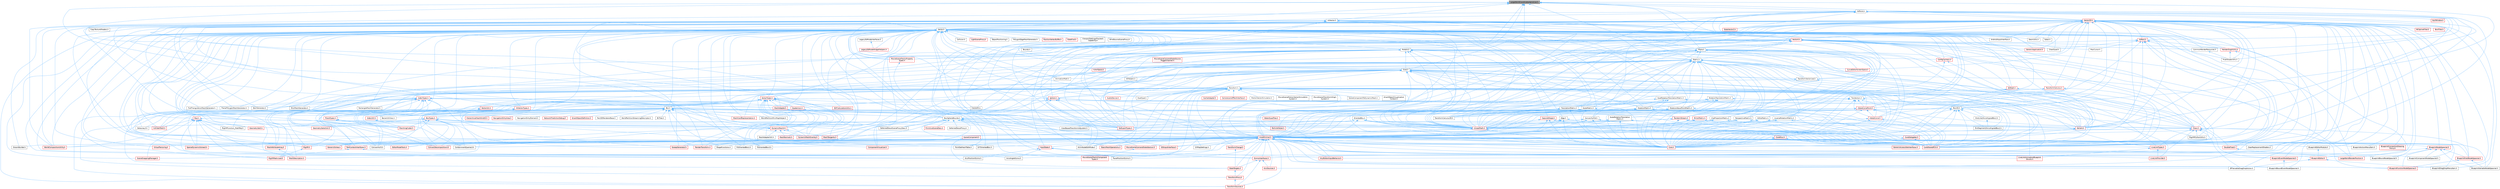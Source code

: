 digraph "LargeWorldCoordinatesSerializer.h"
{
 // INTERACTIVE_SVG=YES
 // LATEX_PDF_SIZE
  bgcolor="transparent";
  edge [fontname=Helvetica,fontsize=10,labelfontname=Helvetica,labelfontsize=10];
  node [fontname=Helvetica,fontsize=10,shape=box,height=0.2,width=0.4];
  Node1 [id="Node000001",label="LargeWorldCoordinatesSerializer.h",height=0.2,width=0.4,color="gray40", fillcolor="grey60", style="filled", fontcolor="black",tooltip=" "];
  Node1 -> Node2 [id="edge1_Node000001_Node000002",dir="back",color="steelblue1",style="solid",tooltip=" "];
  Node2 [id="Node000002",label="Box.h",height=0.2,width=0.4,color="grey40", fillcolor="white", style="filled",URL="$de/d0f/Box_8h.html",tooltip=" "];
  Node2 -> Node3 [id="edge2_Node000002_Node000003",dir="back",color="steelblue1",style="solid",tooltip=" "];
  Node3 [id="Node000003",label="BVTree.h",height=0.2,width=0.4,color="grey40", fillcolor="white", style="filled",URL="$d0/d4e/BVTree_8h.html",tooltip=" "];
  Node2 -> Node4 [id="edge3_Node000002_Node000004",dir="back",color="steelblue1",style="solid",tooltip=" "];
  Node4 [id="Node000004",label="BezierUtilities.h",height=0.2,width=0.4,color="grey40", fillcolor="white", style="filled",URL="$d4/db1/BezierUtilities_8h.html",tooltip=" "];
  Node2 -> Node5 [id="edge4_Node000002_Node000005",dir="back",color="steelblue1",style="solid",tooltip=" "];
  Node5 [id="Node000005",label="BoxSphereBounds.h",height=0.2,width=0.4,color="grey40", fillcolor="white", style="filled",URL="$d3/d0a/BoxSphereBounds_8h.html",tooltip=" "];
  Node5 -> Node6 [id="edge5_Node000005_Node000006",dir="back",color="steelblue1",style="solid",tooltip=" "];
  Node6 [id="Node000006",label="Core.h",height=0.2,width=0.4,color="red", fillcolor="#FFF0F0", style="filled",URL="$d6/dd7/Core_8h.html",tooltip=" "];
  Node5 -> Node15 [id="edge6_Node000005_Node000015",dir="back",color="steelblue1",style="solid",tooltip=" "];
  Node15 [id="Node000015",label="CoreMinimal.h",height=0.2,width=0.4,color="red", fillcolor="#FFF0F0", style="filled",URL="$d7/d67/CoreMinimal_8h.html",tooltip=" "];
  Node15 -> Node664 [id="edge7_Node000015_Node000664",dir="back",color="steelblue1",style="solid",tooltip=" "];
  Node664 [id="Node000664",label="AnimNodeEditMode.h",height=0.2,width=0.4,color="grey40", fillcolor="white", style="filled",URL="$df/df6/AnimNodeEditMode_8h.html",tooltip=" "];
  Node15 -> Node973 [id="edge8_Node000015_Node000973",dir="back",color="steelblue1",style="solid",tooltip=" "];
  Node973 [id="Node000973",label="AnyButtonInputBehavior.h",height=0.2,width=0.4,color="red", fillcolor="#FFF0F0", style="filled",URL="$da/d63/AnyButtonInputBehavior_8h.html",tooltip=" "];
  Node15 -> Node2044 [id="edge9_Node000015_Node002044",dir="back",color="steelblue1",style="solid",tooltip=" "];
  Node2044 [id="Node002044",label="AxisAngleGizmo.h",height=0.2,width=0.4,color="grey40", fillcolor="white", style="filled",URL="$d1/d0b/AxisAngleGizmo_8h.html",tooltip=" "];
  Node15 -> Node2047 [id="edge10_Node000015_Node002047",dir="back",color="steelblue1",style="solid",tooltip=" "];
  Node2047 [id="Node002047",label="AxisPositionGizmo.h",height=0.2,width=0.4,color="grey40", fillcolor="white", style="filled",URL="$d1/d25/AxisPositionGizmo_8h.html",tooltip=" "];
  Node15 -> Node2048 [id="edge11_Node000015_Node002048",dir="back",color="steelblue1",style="solid",tooltip=" "];
  Node2048 [id="Node002048",label="AxisSources.h",height=0.2,width=0.4,color="red", fillcolor="#FFF0F0", style="filled",URL="$d6/dfa/AxisSources_8h.html",tooltip=" "];
  Node15 -> Node1179 [id="edge12_Node000015_Node001179",dir="back",color="steelblue1",style="solid",tooltip=" "];
  Node1179 [id="Node001179",label="BPVariableDragDropAction.h",height=0.2,width=0.4,color="grey40", fillcolor="white", style="filled",URL="$dd/d23/BPVariableDragDropAction_8h.html",tooltip=" "];
  Node15 -> Node2418 [id="edge13_Node000015_Node002418",dir="back",color="steelblue1",style="solid",tooltip=" "];
  Node2418 [id="Node002418",label="BlueprintActionMenuItem.h",height=0.2,width=0.4,color="grey40", fillcolor="white", style="filled",URL="$d8/dca/BlueprintActionMenuItem_8h.html",tooltip=" "];
  Node15 -> Node2308 [id="edge14_Node000015_Node002308",dir="back",color="steelblue1",style="solid",tooltip=" "];
  Node2308 [id="Node002308",label="BlueprintBoundEventNodeSpawner.h",height=0.2,width=0.4,color="grey40", fillcolor="white", style="filled",URL="$dc/d31/BlueprintBoundEventNodeSpawner_8h.html",tooltip=" "];
  Node15 -> Node2414 [id="edge15_Node000015_Node002414",dir="back",color="steelblue1",style="solid",tooltip=" "];
  Node2414 [id="Node002414",label="BlueprintBoundNodeSpawner.h",height=0.2,width=0.4,color="grey40", fillcolor="white", style="filled",URL="$d4/da4/BlueprintBoundNodeSpawner_8h.html",tooltip=" "];
  Node15 -> Node2411 [id="edge16_Node000015_Node002411",dir="back",color="steelblue1",style="solid",tooltip=" "];
  Node2411 [id="Node002411",label="BlueprintComponentNodeSpawner.h",height=0.2,width=0.4,color="grey40", fillcolor="white", style="filled",URL="$d2/d98/BlueprintComponentNodeSpawner_8h.html",tooltip=" "];
  Node15 -> Node1106 [id="edge17_Node000015_Node001106",dir="back",color="steelblue1",style="solid",tooltip=" "];
  Node1106 [id="Node001106",label="BlueprintConnectionDrawing\lPolicy.h",height=0.2,width=0.4,color="red", fillcolor="#FFF0F0", style="filled",URL="$d2/dfc/BlueprintConnectionDrawingPolicy_8h.html",tooltip=" "];
  Node15 -> Node1180 [id="edge18_Node000015_Node001180",dir="back",color="steelblue1",style="solid",tooltip=" "];
  Node1180 [id="Node001180",label="BlueprintDragDropMenuItem.h",height=0.2,width=0.4,color="grey40", fillcolor="white", style="filled",URL="$dc/deb/BlueprintDragDropMenuItem_8h.html",tooltip=" "];
  Node15 -> Node1178 [id="edge19_Node000015_Node001178",dir="back",color="steelblue1",style="solid",tooltip=" "];
  Node1178 [id="Node001178",label="BlueprintEditor.h",height=0.2,width=0.4,color="red", fillcolor="#FFF0F0", style="filled",URL="$df/d7d/BlueprintEditor_8h.html",tooltip=" "];
  Node1178 -> Node1179 [id="edge20_Node001178_Node001179",dir="back",color="steelblue1",style="solid",tooltip=" "];
  Node1178 -> Node1180 [id="edge21_Node001178_Node001180",dir="back",color="steelblue1",style="solid",tooltip=" "];
  Node15 -> Node1471 [id="edge22_Node000015_Node001471",dir="back",color="steelblue1",style="solid",tooltip=" "];
  Node1471 [id="Node001471",label="BlueprintEditorModule.h",height=0.2,width=0.4,color="grey40", fillcolor="white", style="filled",URL="$df/d39/BlueprintEditorModule_8h.html",tooltip=" "];
  Node1471 -> Node1178 [id="edge23_Node001471_Node001178",dir="back",color="steelblue1",style="solid",tooltip=" "];
  Node15 -> Node2309 [id="edge24_Node000015_Node002309",dir="back",color="steelblue1",style="solid",tooltip=" "];
  Node2309 [id="Node002309",label="BlueprintEventNodeSpawner.h",height=0.2,width=0.4,color="red", fillcolor="#FFF0F0", style="filled",URL="$d4/dd3/BlueprintEventNodeSpawner_8h.html",tooltip=" "];
  Node2309 -> Node2308 [id="edge25_Node002309_Node002308",dir="back",color="steelblue1",style="solid",tooltip=" "];
  Node15 -> Node2259 [id="edge26_Node000015_Node002259",dir="back",color="steelblue1",style="solid",tooltip=" "];
  Node2259 [id="Node002259",label="BlueprintFieldNodeSpawner.h",height=0.2,width=0.4,color="red", fillcolor="#FFF0F0", style="filled",URL="$da/d70/BlueprintFieldNodeSpawner_8h.html",tooltip=" "];
  Node2259 -> Node2261 [id="edge27_Node002259_Node002261",dir="back",color="steelblue1",style="solid",tooltip=" "];
  Node2261 [id="Node002261",label="BlueprintFunctionNodeSpawner.h",height=0.2,width=0.4,color="red", fillcolor="#FFF0F0", style="filled",URL="$d0/d59/BlueprintFunctionNodeSpawner_8h.html",tooltip=" "];
  Node2259 -> Node2237 [id="edge28_Node002259_Node002237",dir="back",color="steelblue1",style="solid",tooltip=" "];
  Node2237 [id="Node002237",label="BlueprintVariableNodeSpawner.h",height=0.2,width=0.4,color="grey40", fillcolor="white", style="filled",URL="$db/dba/BlueprintVariableNodeSpawner_8h.html",tooltip=" "];
  Node15 -> Node2261 [id="edge29_Node000015_Node002261",dir="back",color="steelblue1",style="solid",tooltip=" "];
  Node15 -> Node2412 [id="edge30_Node000015_Node002412",dir="back",color="steelblue1",style="solid",tooltip=" "];
  Node2412 [id="Node002412",label="BlueprintNodeSpawner.h",height=0.2,width=0.4,color="red", fillcolor="#FFF0F0", style="filled",URL="$d1/de9/BlueprintNodeSpawner_8h.html",tooltip=" "];
  Node2412 -> Node2414 [id="edge31_Node002412_Node002414",dir="back",color="steelblue1",style="solid",tooltip=" "];
  Node2412 -> Node2411 [id="edge32_Node002412_Node002411",dir="back",color="steelblue1",style="solid",tooltip=" "];
  Node2412 -> Node2309 [id="edge33_Node002412_Node002309",dir="back",color="steelblue1",style="solid",tooltip=" "];
  Node2412 -> Node2259 [id="edge34_Node002412_Node002259",dir="back",color="steelblue1",style="solid",tooltip=" "];
  Node2412 -> Node2261 [id="edge35_Node002412_Node002261",dir="back",color="steelblue1",style="solid",tooltip=" "];
  Node2412 -> Node2237 [id="edge36_Node002412_Node002237",dir="back",color="steelblue1",style="solid",tooltip=" "];
  Node15 -> Node2237 [id="edge37_Node000015_Node002237",dir="back",color="steelblue1",style="solid",tooltip=" "];
  Node15 -> Node3215 [id="edge38_Node000015_Node003215",dir="back",color="steelblue1",style="solid",tooltip=" "];
  Node3215 [id="Node003215",label="ClearReplacementShaders.h",height=0.2,width=0.4,color="grey40", fillcolor="white", style="filled",URL="$d9/d4e/ClearReplacementShaders_8h.html",tooltip=" "];
  Node15 -> Node2463 [id="edge39_Node000015_Node002463",dir="back",color="steelblue1",style="solid",tooltip=" "];
  Node2463 [id="Node002463",label="ComponentVisualizer.h",height=0.2,width=0.4,color="red", fillcolor="#FFF0F0", style="filled",URL="$d3/d9b/ComponentVisualizer_8h.html",tooltip=" "];
  Node15 -> Node3736 [id="edge40_Node000015_Node003736",dir="back",color="steelblue1",style="solid",tooltip=" "];
  Node3736 [id="Node003736",label="ContainmentQueries3.h",height=0.2,width=0.4,color="grey40", fillcolor="white", style="filled",URL="$d5/dc8/ContainmentQueries3_8h.html",tooltip=" "];
  Node15 -> Node3753 [id="edge41_Node000015_Node003753",dir="back",color="steelblue1",style="solid",tooltip=" "];
  Node3753 [id="Node003753",label="ConvexDecomposition3.h",height=0.2,width=0.4,color="red", fillcolor="#FFF0F0", style="filled",URL="$d4/d2b/ConvexDecomposition3_8h.html",tooltip=" "];
  Node15 -> Node3759 [id="edge42_Node000015_Node003759",dir="back",color="steelblue1",style="solid",tooltip=" "];
  Node3759 [id="Node003759",label="ConvexHull3.h",height=0.2,width=0.4,color="grey40", fillcolor="white", style="filled",URL="$d2/d83/ConvexHull3_8h.html",tooltip=" "];
  Node15 -> Node6 [id="edge43_Node000015_Node000006",dir="back",color="steelblue1",style="solid",tooltip=" "];
  Node15 -> Node3773 [id="edge44_Node000015_Node003773",dir="back",color="steelblue1",style="solid",tooltip=" "];
  Node3773 [id="Node003773",label="CoreSharedPCH.h",height=0.2,width=0.4,color="red", fillcolor="#FFF0F0", style="filled",URL="$d8/de5/CoreSharedPCH_8h.html",tooltip=" "];
  Node15 -> Node4016 [id="edge45_Node000015_Node004016",dir="back",color="steelblue1",style="solid",tooltip=" "];
  Node4016 [id="Node004016",label="DiTOrientedBox.h",height=0.2,width=0.4,color="grey40", fillcolor="white", style="filled",URL="$d4/d86/DiTOrientedBox_8h.html",tooltip=" "];
  Node15 -> Node4210 [id="edge46_Node000015_Node004210",dir="back",color="steelblue1",style="solid",tooltip=" "];
  Node4210 [id="Node004210",label="DoubleFloat.h",height=0.2,width=0.4,color="red", fillcolor="#FFF0F0", style="filled",URL="$d6/d32/DoubleFloat_8h.html",tooltip=" "];
  Node4210 -> Node4215 [id="edge47_Node004210_Node004215",dir="back",color="steelblue1",style="solid",tooltip=" "];
  Node4215 [id="Node004215",label="LargeWorldRenderPosition.h",height=0.2,width=0.4,color="red", fillcolor="#FFF0F0", style="filled",URL="$d8/dc0/LargeWorldRenderPosition_8h.html",tooltip=" "];
  Node15 -> Node4485 [id="edge48_Node000015_Node004485",dir="back",color="steelblue1",style="solid",tooltip=" "];
  Node4485 [id="Node004485",label="EditorModeTools.h",height=0.2,width=0.4,color="red", fillcolor="#FFF0F0", style="filled",URL="$d3/d8a/EditorModeTools_8h.html",tooltip=" "];
  Node15 -> Node4678 [id="edge49_Node000015_Node004678",dir="back",color="steelblue1",style="solid",tooltip=" "];
  Node4678 [id="Node004678",label="FitOrientedBox2.h",height=0.2,width=0.4,color="grey40", fillcolor="white", style="filled",URL="$d6/d21/FitOrientedBox2_8h.html",tooltip=" "];
  Node15 -> Node4679 [id="edge50_Node000015_Node004679",dir="back",color="steelblue1",style="solid",tooltip=" "];
  Node4679 [id="Node004679",label="FitOrientedBox3.h",height=0.2,width=0.4,color="grey40", fillcolor="white", style="filled",URL="$d9/d62/FitOrientedBox3_8h.html",tooltip=" "];
  Node15 -> Node6178 [id="edge51_Node000015_Node006178",dir="back",color="steelblue1",style="solid",tooltip=" "];
  Node6178 [id="Node006178",label="GenericAccessibleInterfaces.h",height=0.2,width=0.4,color="red", fillcolor="#FFF0F0", style="filled",URL="$d9/dbb/GenericAccessibleInterfaces_8h.html",tooltip=" "];
  Node15 -> Node6182 [id="edge52_Node000015_Node006182",dir="back",color="steelblue1",style="solid",tooltip=" "];
  Node6182 [id="Node006182",label="GenericOctree.h",height=0.2,width=0.4,color="red", fillcolor="#FFF0F0", style="filled",URL="$de/de6/GenericOctree_8h.html",tooltip=" "];
  Node15 -> Node3534 [id="edge53_Node000015_Node003534",dir="back",color="steelblue1",style="solid",tooltip=" "];
  Node3534 [id="Node003534",label="GizmoInterfaces.h",height=0.2,width=0.4,color="red", fillcolor="#FFF0F0", style="filled",URL="$da/def/GizmoInterfaces_8h.html",tooltip=" "];
  Node3534 -> Node2048 [id="edge54_Node003534_Node002048",dir="back",color="steelblue1",style="solid",tooltip=" "];
  Node3534 -> Node3541 [id="edge55_Node003534_Node003541",dir="back",color="steelblue1",style="solid",tooltip=" "];
  Node3541 [id="Node003541",label="StateTargets.h",height=0.2,width=0.4,color="red", fillcolor="#FFF0F0", style="filled",URL="$de/d0d/StateTargets_8h.html",tooltip=" "];
  Node3541 -> Node3542 [id="edge56_Node003541_Node003542",dir="back",color="steelblue1",style="solid",tooltip=" "];
  Node3542 [id="Node003542",label="TransformProxy.h",height=0.2,width=0.4,color="red", fillcolor="#FFF0F0", style="filled",URL="$dc/d4e/TransformProxy_8h.html",tooltip=" "];
  Node3542 -> Node3544 [id="edge57_Node003542_Node003544",dir="back",color="steelblue1",style="solid",tooltip=" "];
  Node3544 [id="Node003544",label="TransformSources.h",height=0.2,width=0.4,color="red", fillcolor="#FFF0F0", style="filled",URL="$d3/ddb/TransformSources_8h.html",tooltip=" "];
  Node3534 -> Node3544 [id="edge58_Node003534_Node003544",dir="back",color="steelblue1",style="solid",tooltip=" "];
  Node15 -> Node6248 [id="edge59_Node000015_Node006248",dir="back",color="steelblue1",style="solid",tooltip=" "];
  Node6248 [id="Node006248",label="GroomBuilder.h",height=0.2,width=0.4,color="grey40", fillcolor="white", style="filled",URL="$d3/d30/GroomBuilder_8h.html",tooltip=" "];
  Node15 -> Node6491 [id="edge60_Node000015_Node006491",dir="back",color="steelblue1",style="solid",tooltip=" "];
  Node6491 [id="Node006491",label="IOSInputInterface.h",height=0.2,width=0.4,color="red", fillcolor="#FFF0F0", style="filled",URL="$dd/dd3/IOSInputInterface_8h.html",tooltip=" "];
  Node15 -> Node5816 [id="edge61_Node000015_Node005816",dir="back",color="steelblue1",style="solid",tooltip=" "];
  Node5816 [id="Node005816",label="InputState.h",height=0.2,width=0.4,color="red", fillcolor="#FFF0F0", style="filled",URL="$d7/dfa/InputState_8h.html",tooltip=" "];
  Node5816 -> Node973 [id="edge62_Node005816_Node000973",dir="back",color="steelblue1",style="solid",tooltip=" "];
  Node5816 -> Node2044 [id="edge63_Node005816_Node002044",dir="back",color="steelblue1",style="solid",tooltip=" "];
  Node5816 -> Node2047 [id="edge64_Node005816_Node002047",dir="back",color="steelblue1",style="solid",tooltip=" "];
  Node5816 -> Node3534 [id="edge65_Node005816_Node003534",dir="back",color="steelblue1",style="solid",tooltip=" "];
  Node5816 -> Node2050 [id="edge66_Node005816_Node002050",dir="back",color="steelblue1",style="solid",tooltip=" "];
  Node2050 [id="Node002050",label="PlanePositionGizmo.h",height=0.2,width=0.4,color="grey40", fillcolor="white", style="filled",URL="$d0/df0/PlanePositionGizmo_8h.html",tooltip=" "];
  Node15 -> Node4215 [id="edge67_Node000015_Node004215",dir="back",color="steelblue1",style="solid",tooltip=" "];
  Node15 -> Node5592 [id="edge68_Node000015_Node005592",dir="back",color="steelblue1",style="solid",tooltip=" "];
  Node5592 [id="Node005592",label="LiveLinkAnimationBlueprint\lStructs.h",height=0.2,width=0.4,color="red", fillcolor="#FFF0F0", style="filled",URL="$d3/de9/LiveLinkAnimationBlueprintStructs_8h.html",tooltip=" "];
  Node15 -> Node5619 [id="edge69_Node000015_Node005619",dir="back",color="steelblue1",style="solid",tooltip=" "];
  Node5619 [id="Node005619",label="LiveLinkProvider.h",height=0.2,width=0.4,color="red", fillcolor="#FFF0F0", style="filled",URL="$de/d9f/LiveLinkProvider_8h.html",tooltip=" "];
  Node15 -> Node5589 [id="edge70_Node000015_Node005589",dir="back",color="steelblue1",style="solid",tooltip=" "];
  Node5589 [id="Node005589",label="LiveLinkTypes.h",height=0.2,width=0.4,color="red", fillcolor="#FFF0F0", style="filled",URL="$d2/d4c/LiveLinkTypes_8h.html",tooltip=" "];
  Node5589 -> Node5592 [id="edge71_Node005589_Node005592",dir="back",color="steelblue1",style="solid",tooltip=" "];
  Node5589 -> Node5619 [id="edge72_Node005589_Node005619",dir="back",color="steelblue1",style="solid",tooltip=" "];
  Node15 -> Node1899 [id="edge73_Node000015_Node001899",dir="back",color="steelblue1",style="solid",tooltip=" "];
  Node1899 [id="Node001899",label="MeshAttributeArray.h",height=0.2,width=0.4,color="red", fillcolor="#FFF0F0", style="filled",URL="$dd/dcf/MeshAttributeArray_8h.html",tooltip=" "];
  Node1899 -> Node1921 [id="edge74_Node001899_Node001921",dir="back",color="steelblue1",style="solid",tooltip=" "];
  Node1921 [id="Node001921",label="MeshDescription.h",height=0.2,width=0.4,color="red", fillcolor="#FFF0F0", style="filled",URL="$d5/d91/MeshDescription_8h.html",tooltip=" "];
  Node15 -> Node3080 [id="edge75_Node000015_Node003080",dir="back",color="steelblue1",style="solid",tooltip=" "];
  Node3080 [id="Node003080",label="MovieSceneCameraShakeSection.h",height=0.2,width=0.4,color="red", fillcolor="#FFF0F0", style="filled",URL="$df/d10/MovieSceneCameraShakeSection_8h.html",tooltip=" "];
  Node3080 -> Node3082 [id="edge76_Node003080_Node003082",dir="back",color="steelblue1",style="solid",tooltip=" "];
  Node3082 [id="Node003082",label="MovieSceneTracksComponent\lTypes.h",height=0.2,width=0.4,color="red", fillcolor="#FFF0F0", style="filled",URL="$d5/d6a/MovieSceneTracksComponentTypes_8h.html",tooltip=" "];
  Node15 -> Node2050 [id="edge77_Node000015_Node002050",dir="back",color="steelblue1",style="solid",tooltip=" "];
  Node15 -> Node6954 [id="edge78_Node000015_Node006954",dir="back",color="steelblue1",style="solid",tooltip=" "];
  Node6954 [id="Node006954",label="PointSetHashTable.h",height=0.2,width=0.4,color="grey40", fillcolor="white", style="filled",URL="$dd/d74/PointSetHashTable_8h.html",tooltip=" "];
  Node15 -> Node6997 [id="edge79_Node000015_Node006997",dir="back",color="steelblue1",style="solid",tooltip=" "];
  Node6997 [id="Node006997",label="RenderTransform.h",height=0.2,width=0.4,color="red", fillcolor="#FFF0F0", style="filled",URL="$d7/d9f/RenderTransform_8h.html",tooltip=" "];
  Node15 -> Node2623 [id="edge80_Node000015_Node002623",dir="back",color="steelblue1",style="solid",tooltip=" "];
  Node2623 [id="Node002623",label="RigVM.h",height=0.2,width=0.4,color="red", fillcolor="#FFF0F0", style="filled",URL="$d0/d5e/RigVM_8h.html",tooltip=" "];
  Node2623 -> Node2629 [id="edge81_Node002623_Node002629",dir="back",color="steelblue1",style="solid",tooltip=" "];
  Node2629 [id="Node002629",label="RigVMNativized.h",height=0.2,width=0.4,color="red", fillcolor="#FFF0F0", style="filled",URL="$df/d99/RigVMNativized_8h.html",tooltip=" "];
  Node15 -> Node439 [id="edge82_Node000015_Node000439",dir="back",color="steelblue1",style="solid",tooltip=" "];
  Node439 [id="Node000439",label="ShapeFunctions.h",height=0.2,width=0.4,color="grey40", fillcolor="white", style="filled",URL="$db/d4b/ShapeFunctions_8h.html",tooltip=" "];
  Node15 -> Node4431 [id="edge83_Node000015_Node004431",dir="back",color="steelblue1",style="solid",tooltip=" "];
  Node4431 [id="Node004431",label="SparseDynamicOctree3.h",height=0.2,width=0.4,color="red", fillcolor="#FFF0F0", style="filled",URL="$df/d29/SparseDynamicOctree3_8h.html",tooltip=" "];
  Node15 -> Node3541 [id="edge84_Node000015_Node003541",dir="back",color="steelblue1",style="solid",tooltip=" "];
  Node15 -> Node6706 [id="edge85_Node000015_Node006706",dir="back",color="steelblue1",style="solid",tooltip=" "];
  Node6706 [id="Node006706",label="StaticMeshOperations.h",height=0.2,width=0.4,color="red", fillcolor="#FFF0F0", style="filled",URL="$da/dfe/StaticMeshOperations_8h.html",tooltip=" "];
  Node15 -> Node7155 [id="edge86_Node000015_Node007155",dir="back",color="steelblue1",style="solid",tooltip=" "];
  Node7155 [id="Node007155",label="SweepGenerator.h",height=0.2,width=0.4,color="red", fillcolor="#FFF0F0", style="filled",URL="$df/dab/SweepGenerator_8h.html",tooltip=" "];
  Node15 -> Node3533 [id="edge87_Node000015_Node003533",dir="back",color="steelblue1",style="solid",tooltip=" "];
  Node3533 [id="Node003533",label="ToolContextInterfaces.h",height=0.2,width=0.4,color="red", fillcolor="#FFF0F0", style="filled",URL="$dd/d61/ToolContextInterfaces_8h.html",tooltip=" "];
  Node3533 -> Node3534 [id="edge88_Node003533_Node003534",dir="back",color="steelblue1",style="solid",tooltip=" "];
  Node3533 -> Node3596 [id="edge89_Node003533_Node003596",dir="back",color="steelblue1",style="solid",tooltip=" "];
  Node3596 [id="Node003596",label="SceneSnappingManager.h",height=0.2,width=0.4,color="red", fillcolor="#FFF0F0", style="filled",URL="$d6/d41/SceneSnappingManager_8h.html",tooltip=" "];
  Node15 -> Node6565 [id="edge90_Node000015_Node006565",dir="back",color="steelblue1",style="solid",tooltip=" "];
  Node6565 [id="Node006565",label="TransformChange.h",height=0.2,width=0.4,color="red", fillcolor="#FFF0F0", style="filled",URL="$d7/d03/TransformChange_8h.html",tooltip=" "];
  Node6565 -> Node3541 [id="edge91_Node006565_Node003541",dir="back",color="steelblue1",style="solid",tooltip=" "];
  Node15 -> Node3542 [id="edge92_Node000015_Node003542",dir="back",color="steelblue1",style="solid",tooltip=" "];
  Node15 -> Node3544 [id="edge93_Node000015_Node003544",dir="back",color="steelblue1",style="solid",tooltip=" "];
  Node15 -> Node7276 [id="edge94_Node000015_Node007276",dir="back",color="steelblue1",style="solid",tooltip=" "];
  Node7276 [id="Node007276",label="UVMapSettings.h",height=0.2,width=0.4,color="grey40", fillcolor="white", style="filled",URL="$d7/ddf/UVMapSettings_8h.html",tooltip=" "];
  Node15 -> Node6400 [id="edge95_Node000015_Node006400",dir="back",color="steelblue1",style="solid",tooltip=" "];
  Node6400 [id="Node006400",label="VirtualTexturing.h",height=0.2,width=0.4,color="red", fillcolor="#FFF0F0", style="filled",URL="$da/da6/VirtualTexturing_8h.html",tooltip=" "];
  Node15 -> Node7340 [id="edge96_Node000015_Node007340",dir="back",color="steelblue1",style="solid",tooltip=" "];
  Node7340 [id="Node007340",label="WorldCompositionUtility.h",height=0.2,width=0.4,color="red", fillcolor="#FFF0F0", style="filled",URL="$d4/de1/WorldCompositionUtility_8h.html",tooltip=" "];
  Node5 -> Node3773 [id="edge97_Node000005_Node003773",dir="back",color="steelblue1",style="solid",tooltip=" "];
  Node5 -> Node7353 [id="edge98_Node000005_Node007353",dir="back",color="steelblue1",style="solid",tooltip=" "];
  Node7353 [id="Node007353",label="DeferredDecalProxy.h",height=0.2,width=0.4,color="grey40", fillcolor="white", style="filled",URL="$d6/d26/DeferredDecalProxy_8h.html",tooltip=" "];
  Node5 -> Node7354 [id="edge99_Node000005_Node007354",dir="back",color="steelblue1",style="solid",tooltip=" "];
  Node7354 [id="Node007354",label="DeferredDecalSceneProxyDesc.h",height=0.2,width=0.4,color="grey40", fillcolor="white", style="filled",URL="$d1/db1/DeferredDecalSceneProxyDesc_8h.html",tooltip=" "];
  Node5 -> Node6182 [id="edge100_Node000005_Node006182",dir="back",color="steelblue1",style="solid",tooltip=" "];
  Node5 -> Node5090 [id="edge101_Node000005_Node005090",dir="back",color="steelblue1",style="solid",tooltip=" "];
  Node5090 [id="Node005090",label="NoExportTypes.h",height=0.2,width=0.4,color="red", fillcolor="#FFF0F0", style="filled",URL="$d3/d21/NoExportTypes_8h.html",tooltip=" "];
  Node5 -> Node5754 [id="edge102_Node000005_Node005754",dir="back",color="steelblue1",style="solid",tooltip=" "];
  Node5754 [id="Node005754",label="PrimitiveSceneDesc.h",height=0.2,width=0.4,color="red", fillcolor="#FFF0F0", style="filled",URL="$de/dca/PrimitiveSceneDesc_8h.html",tooltip=" "];
  Node5 -> Node6997 [id="edge103_Node000005_Node006997",dir="back",color="steelblue1",style="solid",tooltip=" "];
  Node5 -> Node5008 [id="edge104_Node000005_Node005008",dir="back",color="steelblue1",style="solid",tooltip=" "];
  Node5008 [id="Node005008",label="SceneComponent.h",height=0.2,width=0.4,color="red", fillcolor="#FFF0F0", style="filled",URL="$dd/de8/SceneComponent_8h.html",tooltip=" "];
  Node5008 -> Node3541 [id="edge105_Node005008_Node003541",dir="back",color="steelblue1",style="solid",tooltip=" "];
  Node5 -> Node7355 [id="edge106_Node000005_Node007355",dir="back",color="steelblue1",style="solid",tooltip=" "];
  Node7355 [id="Node007355",label="UnrealMath.h",height=0.2,width=0.4,color="red", fillcolor="#FFF0F0", style="filled",URL="$d8/db2/UnrealMath_8h.html",tooltip=" "];
  Node7355 -> Node6 [id="edge107_Node007355_Node000006",dir="back",color="steelblue1",style="solid",tooltip=" "];
  Node7355 -> Node15 [id="edge108_Node007355_Node000015",dir="back",color="steelblue1",style="solid",tooltip=" "];
  Node7355 -> Node3773 [id="edge109_Node007355_Node003773",dir="back",color="steelblue1",style="solid",tooltip=" "];
  Node7355 -> Node5816 [id="edge110_Node007355_Node005816",dir="back",color="steelblue1",style="solid",tooltip=" "];
  Node5 -> Node7373 [id="edge111_Node000005_Node007373",dir="back",color="steelblue1",style="solid",tooltip=" "];
  Node7373 [id="Node007373",label="Variant.h",height=0.2,width=0.4,color="red", fillcolor="#FFF0F0", style="filled",URL="$de/d56/Variant_8h.html",tooltip=" "];
  Node7373 -> Node6 [id="edge112_Node007373_Node000006",dir="back",color="steelblue1",style="solid",tooltip=" "];
  Node7373 -> Node6178 [id="edge113_Node007373_Node006178",dir="back",color="steelblue1",style="solid",tooltip=" "];
  Node5 -> Node7374 [id="edge114_Node000005_Node007374",dir="back",color="steelblue1",style="solid",tooltip=" "];
  Node7374 [id="Node007374",label="ViewBasedTransformAdjusters.h",height=0.2,width=0.4,color="grey40", fillcolor="white", style="filled",URL="$d0/df3/ViewBasedTransformAdjusters_8h.html",tooltip=" "];
  Node2 -> Node7216 [id="edge115_Node000002_Node007216",dir="back",color="steelblue1",style="solid",tooltip=" "];
  Node7216 [id="Node007216",label="BoxTypes.h",height=0.2,width=0.4,color="red", fillcolor="#FFF0F0", style="filled",URL="$d2/da2/BoxTypes_8h.html",tooltip=" "];
  Node7216 -> Node3736 [id="edge116_Node007216_Node003736",dir="back",color="steelblue1",style="solid",tooltip=" "];
  Node7216 -> Node3753 [id="edge117_Node007216_Node003753",dir="back",color="steelblue1",style="solid",tooltip=" "];
  Node7216 -> Node4273 [id="edge118_Node007216_Node004273",dir="back",color="steelblue1",style="solid",tooltip=" "];
  Node4273 [id="Node004273",label="DynamicMesh3.h",height=0.2,width=0.4,color="red", fillcolor="#FFF0F0", style="filled",URL="$d5/d34/DynamicMesh3_8h.html",tooltip=" "];
  Node4273 -> Node3753 [id="edge119_Node004273_Node003753",dir="back",color="steelblue1",style="solid",tooltip=" "];
  Node4273 -> Node4351 [id="edge120_Node004273_Node004351",dir="back",color="steelblue1",style="solid",tooltip=" "];
  Node4351 [id="Node004351",label="DynamicMeshOverlay.h",height=0.2,width=0.4,color="red", fillcolor="#FFF0F0", style="filled",URL="$de/d26/DynamicMeshOverlay_8h.html",tooltip=" "];
  Node4273 -> Node4336 [id="edge121_Node004273_Node004336",dir="back",color="steelblue1",style="solid",tooltip=" "];
  Node4336 [id="Node004336",label="MeshAdapterUtil.h",height=0.2,width=0.4,color="grey40", fillcolor="white", style="filled",URL="$d7/d6b/MeshAdapterUtil_8h.html",tooltip=" "];
  Node4273 -> Node4307 [id="edge122_Node004273_Node004307",dir="back",color="steelblue1",style="solid",tooltip=" "];
  Node4307 [id="Node004307",label="MeshNormals.h",height=0.2,width=0.4,color="red", fillcolor="#FFF0F0", style="filled",URL="$d2/d57/MeshNormals_8h.html",tooltip=" "];
  Node4273 -> Node4318 [id="edge123_Node004273_Node004318",dir="back",color="steelblue1",style="solid",tooltip=" "];
  Node4318 [id="Node004318",label="MeshTangents.h",height=0.2,width=0.4,color="red", fillcolor="#FFF0F0", style="filled",URL="$d3/d56/MeshTangents_8h.html",tooltip=" "];
  Node7216 -> Node7225 [id="edge124_Node007216_Node007225",dir="back",color="steelblue1",style="solid",tooltip=" "];
  Node7225 [id="Node007225",label="GeometrySelection.h",height=0.2,width=0.4,color="red", fillcolor="#FFF0F0", style="filled",URL="$d7/d9a/GeometrySelection_8h.html",tooltip=" "];
  Node7216 -> Node6283 [id="edge125_Node007216_Node006283",dir="back",color="steelblue1",style="solid",tooltip=" "];
  Node6283 [id="Node006283",label="GeometrySet3.h",height=0.2,width=0.4,color="red", fillcolor="#FFF0F0", style="filled",URL="$d2/d39/GeometrySet3_8h.html",tooltip=" "];
  Node7216 -> Node2226 [id="edge126_Node007216_Node002226",dir="back",color="steelblue1",style="solid",tooltip=" "];
  Node2226 [id="Node002226",label="MarchingCubes.h",height=0.2,width=0.4,color="red", fillcolor="#FFF0F0", style="filled",URL="$d8/d16/MarchingCubes_8h.html",tooltip=" "];
  Node7216 -> Node6954 [id="edge127_Node007216_Node006954",dir="back",color="steelblue1",style="solid",tooltip=" "];
  Node7216 -> Node4431 [id="edge128_Node007216_Node004431",dir="back",color="steelblue1",style="solid",tooltip=" "];
  Node7216 -> Node7155 [id="edge129_Node007216_Node007155",dir="back",color="steelblue1",style="solid",tooltip=" "];
  Node2 -> Node2463 [id="edge130_Node000002_Node002463",dir="back",color="steelblue1",style="solid",tooltip=" "];
  Node2 -> Node6 [id="edge131_Node000002_Node000006",dir="back",color="steelblue1",style="solid",tooltip=" "];
  Node2 -> Node15 [id="edge132_Node000002_Node000015",dir="back",color="steelblue1",style="solid",tooltip=" "];
  Node2 -> Node3773 [id="edge133_Node000002_Node003773",dir="back",color="steelblue1",style="solid",tooltip=" "];
  Node2 -> Node4485 [id="edge134_Node000002_Node004485",dir="back",color="steelblue1",style="solid",tooltip=" "];
  Node2 -> Node6182 [id="edge135_Node000002_Node006182",dir="back",color="steelblue1",style="solid",tooltip=" "];
  Node2 -> Node7375 [id="edge136_Node000002_Node007375",dir="back",color="steelblue1",style="solid",tooltip=" "];
  Node7375 [id="Node007375",label="HierarchicalHashGrid2D.h",height=0.2,width=0.4,color="red", fillcolor="#FFF0F0", style="filled",URL="$d0/d70/HierarchicalHashGrid2D_8h.html",tooltip=" "];
  Node2 -> Node7376 [id="edge137_Node000002_Node007376",dir="back",color="steelblue1",style="solid",tooltip=" "];
  Node7376 [id="Node007376",label="MeshCardRepresentation.h",height=0.2,width=0.4,color="red", fillcolor="#FFF0F0", style="filled",URL="$d0/dd8/MeshCardRepresentation_8h.html",tooltip=" "];
  Node2 -> Node1921 [id="edge138_Node000002_Node001921",dir="back",color="steelblue1",style="solid",tooltip=" "];
  Node2 -> Node6099 [id="edge139_Node000002_Node006099",dir="back",color="steelblue1",style="solid",tooltip=" "];
  Node6099 [id="Node006099",label="NavigationDirtyArea.h",height=0.2,width=0.4,color="red", fillcolor="#FFF0F0", style="filled",URL="$d3/dac/NavigationDirtyArea_8h.html",tooltip=" "];
  Node2 -> Node6100 [id="edge140_Node000002_Node006100",dir="back",color="steelblue1",style="solid",tooltip=" "];
  Node6100 [id="Node006100",label="NavigationDirtyElement.h",height=0.2,width=0.4,color="grey40", fillcolor="white", style="filled",URL="$db/ddc/NavigationDirtyElement_8h.html",tooltip=" "];
  Node2 -> Node7377 [id="edge141_Node000002_Node007377",dir="back",color="steelblue1",style="solid",tooltip=" "];
  Node7377 [id="Node007377",label="NetworkPredictionDebug.h",height=0.2,width=0.4,color="red", fillcolor="#FFF0F0", style="filled",URL="$d7/dba/NetworkPredictionDebug_8h.html",tooltip=" "];
  Node2 -> Node5090 [id="edge142_Node000002_Node005090",dir="back",color="steelblue1",style="solid",tooltip=" "];
  Node2 -> Node7378 [id="edge143_Node000002_Node007378",dir="back",color="steelblue1",style="solid",tooltip=" "];
  Node7378 [id="Node007378",label="RandomStream.h",height=0.2,width=0.4,color="red", fillcolor="#FFF0F0", style="filled",URL="$d0/de4/RandomStream_8h.html",tooltip=" "];
  Node7378 -> Node5088 [id="edge144_Node007378_Node005088",dir="back",color="steelblue1",style="solid",tooltip=" "];
  Node5088 [id="Node005088",label="Class.h",height=0.2,width=0.4,color="red", fillcolor="#FFF0F0", style="filled",URL="$d4/d05/Class_8h.html",tooltip=" "];
  Node5088 -> Node1179 [id="edge145_Node005088_Node001179",dir="back",color="steelblue1",style="solid",tooltip=" "];
  Node5088 -> Node2309 [id="edge146_Node005088_Node002309",dir="back",color="steelblue1",style="solid",tooltip=" "];
  Node5088 -> Node2259 [id="edge147_Node005088_Node002259",dir="back",color="steelblue1",style="solid",tooltip=" "];
  Node5088 -> Node2261 [id="edge148_Node005088_Node002261",dir="back",color="steelblue1",style="solid",tooltip=" "];
  Node5088 -> Node5589 [id="edge149_Node005088_Node005589",dir="back",color="steelblue1",style="solid",tooltip=" "];
  Node5088 -> Node2623 [id="edge150_Node005088_Node002623",dir="back",color="steelblue1",style="solid",tooltip=" "];
  Node5088 -> Node2629 [id="edge151_Node005088_Node002629",dir="back",color="steelblue1",style="solid",tooltip=" "];
  Node5088 -> Node5927 [id="edge152_Node005088_Node005927",dir="back",color="steelblue1",style="solid",tooltip=" "];
  Node5927 [id="Node005927",label="RigVMPythonUtils.h",height=0.2,width=0.4,color="grey40", fillcolor="white", style="filled",URL="$d8/d57/RigVMPythonUtils_8h.html",tooltip=" "];
  Node7378 -> Node6 [id="edge153_Node007378_Node000006",dir="back",color="steelblue1",style="solid",tooltip=" "];
  Node7378 -> Node3773 [id="edge154_Node007378_Node003773",dir="back",color="steelblue1",style="solid",tooltip=" "];
  Node7378 -> Node7380 [id="edge155_Node007378_Node007380",dir="back",color="steelblue1",style="solid",tooltip=" "];
  Node7380 [id="Node007380",label="Delaunay3.h",height=0.2,width=0.4,color="grey40", fillcolor="white", style="filled",URL="$d1/d5b/Delaunay3_8h.html",tooltip=" "];
  Node7378 -> Node5090 [id="edge156_Node007378_Node005090",dir="back",color="steelblue1",style="solid",tooltip=" "];
  Node7378 -> Node6311 [id="edge157_Node007378_Node006311",dir="back",color="steelblue1",style="solid",tooltip=" "];
  Node6311 [id="Node006311",label="ParticleHelper.h",height=0.2,width=0.4,color="red", fillcolor="#FFF0F0", style="filled",URL="$da/da6/ParticleHelper_8h.html",tooltip=" "];
  Node7378 -> Node7373 [id="edge158_Node007378_Node007373",dir="back",color="steelblue1",style="solid",tooltip=" "];
  Node2 -> Node6997 [id="edge159_Node000002_Node006997",dir="back",color="steelblue1",style="solid",tooltip=" "];
  Node2 -> Node439 [id="edge160_Node000002_Node000439",dir="back",color="steelblue1",style="solid",tooltip=" "];
  Node2 -> Node3244 [id="edge161_Node000002_Node003244",dir="back",color="steelblue1",style="solid",tooltip=" "];
  Node3244 [id="Node003244",label="SmartObjectDefinition.h",height=0.2,width=0.4,color="red", fillcolor="#FFF0F0", style="filled",URL="$db/d50/SmartObjectDefinition_8h.html",tooltip=" "];
  Node2 -> Node7383 [id="edge162_Node000002_Node007383",dir="back",color="steelblue1",style="solid",tooltip=" "];
  Node7383 [id="Node007383",label="Text3DRendererBase.h",height=0.2,width=0.4,color="grey40", fillcolor="white", style="filled",URL="$db/d21/Text3DRendererBase_8h.html",tooltip=" "];
  Node2 -> Node7355 [id="edge163_Node000002_Node007355",dir="back",color="steelblue1",style="solid",tooltip=" "];
  Node2 -> Node7373 [id="edge164_Node000002_Node007373",dir="back",color="steelblue1",style="solid",tooltip=" "];
  Node2 -> Node3766 [id="edge165_Node000002_Node003766",dir="back",color="steelblue1",style="solid",tooltip=" "];
  Node3766 [id="Node003766",label="WaterQuadTree.h",height=0.2,width=0.4,color="red", fillcolor="#FFF0F0", style="filled",URL="$db/d1e/WaterQuadTree_8h.html",tooltip=" "];
  Node2 -> Node7340 [id="edge166_Node000002_Node007340",dir="back",color="steelblue1",style="solid",tooltip=" "];
  Node2 -> Node5776 [id="edge167_Node000002_Node005776",dir="back",color="steelblue1",style="solid",tooltip=" "];
  Node5776 [id="Node005776",label="WorldPartitionMiniMapHelper.h",height=0.2,width=0.4,color="grey40", fillcolor="white", style="filled",URL="$dc/d60/WorldPartitionMiniMapHelper_8h.html",tooltip=" "];
  Node2 -> Node5988 [id="edge168_Node000002_Node005988",dir="back",color="steelblue1",style="solid",tooltip=" "];
  Node5988 [id="Node005988",label="WorldPartitionStreamingDescriptor.h",height=0.2,width=0.4,color="grey40", fillcolor="white", style="filled",URL="$db/d3f/WorldPartitionStreamingDescriptor_8h.html",tooltip=" "];
  Node1 -> Node7384 [id="edge169_Node000001_Node007384",dir="back",color="steelblue1",style="solid",tooltip=" "];
  Node7384 [id="Node007384",label="Box2D.h",height=0.2,width=0.4,color="grey40", fillcolor="white", style="filled",URL="$d3/d1c/Box2D_8h.html",tooltip=" "];
  Node7384 -> Node7216 [id="edge170_Node007384_Node007216",dir="back",color="steelblue1",style="solid",tooltip=" "];
  Node7384 -> Node5088 [id="edge171_Node007384_Node005088",dir="back",color="steelblue1",style="solid",tooltip=" "];
  Node7384 -> Node6 [id="edge172_Node007384_Node000006",dir="back",color="steelblue1",style="solid",tooltip=" "];
  Node7384 -> Node15 [id="edge173_Node007384_Node000015",dir="back",color="steelblue1",style="solid",tooltip=" "];
  Node7384 -> Node3773 [id="edge174_Node007384_Node003773",dir="back",color="steelblue1",style="solid",tooltip=" "];
  Node7384 -> Node7362 [id="edge175_Node007384_Node007362",dir="back",color="steelblue1",style="solid",tooltip=" "];
  Node7362 [id="Node007362",label="DistLine2AxisAlignedBox2.h",height=0.2,width=0.4,color="grey40", fillcolor="white", style="filled",URL="$da/d61/DistLine2AxisAlignedBox2_8h.html",tooltip=" "];
  Node7362 -> Node7251 [id="edge176_Node007362_Node007251",dir="back",color="steelblue1",style="solid",tooltip=" "];
  Node7251 [id="Node007251",label="DistSegment2AxisAlignedBox2.h",height=0.2,width=0.4,color="grey40", fillcolor="white", style="filled",URL="$da/da9/DistSegment2AxisAlignedBox2_8h.html",tooltip=" "];
  Node7384 -> Node7251 [id="edge177_Node007384_Node007251",dir="back",color="steelblue1",style="solid",tooltip=" "];
  Node7384 -> Node6178 [id="edge178_Node007384_Node006178",dir="back",color="steelblue1",style="solid",tooltip=" "];
  Node7384 -> Node5090 [id="edge179_Node007384_Node005090",dir="back",color="steelblue1",style="solid",tooltip=" "];
  Node7384 -> Node7355 [id="edge180_Node007384_Node007355",dir="back",color="steelblue1",style="solid",tooltip=" "];
  Node7384 -> Node3766 [id="edge181_Node007384_Node003766",dir="back",color="steelblue1",style="solid",tooltip=" "];
  Node1 -> Node5 [id="edge182_Node000001_Node000005",dir="back",color="steelblue1",style="solid",tooltip=" "];
  Node1 -> Node7385 [id="edge183_Node000001_Node007385",dir="back",color="steelblue1",style="solid",tooltip=" "];
  Node7385 [id="Node007385",label="IntPoint.h",height=0.2,width=0.4,color="grey40", fillcolor="white", style="filled",URL="$d3/df7/IntPoint_8h.html",tooltip=" "];
  Node7385 -> Node7386 [id="edge184_Node007385_Node007386",dir="back",color="steelblue1",style="solid",tooltip=" "];
  Node7386 [id="Node007386",label="ClearQuad.h",height=0.2,width=0.4,color="grey40", fillcolor="white", style="filled",URL="$dc/d90/ClearQuad_8h.html",tooltip=" "];
  Node7385 -> Node6 [id="edge185_Node007385_Node000006",dir="back",color="steelblue1",style="solid",tooltip=" "];
  Node7385 -> Node15 [id="edge186_Node007385_Node000015",dir="back",color="steelblue1",style="solid",tooltip=" "];
  Node7385 -> Node7387 [id="edge187_Node007385_Node007387",dir="back",color="steelblue1",style="solid",tooltip=" "];
  Node7387 [id="Node007387",label="CoreMisc.h",height=0.2,width=0.4,color="red", fillcolor="#FFF0F0", style="filled",URL="$d8/d97/CoreMisc_8h.html",tooltip=" "];
  Node7387 -> Node6 [id="edge188_Node007387_Node000006",dir="back",color="steelblue1",style="solid",tooltip=" "];
  Node7387 -> Node3773 [id="edge189_Node007387_Node003773",dir="back",color="steelblue1",style="solid",tooltip=" "];
  Node7387 -> Node6491 [id="edge190_Node007387_Node006491",dir="back",color="steelblue1",style="solid",tooltip=" "];
  Node7385 -> Node3773 [id="edge191_Node007385_Node003773",dir="back",color="steelblue1",style="solid",tooltip=" "];
  Node7385 -> Node7599 [id="edge192_Node007385_Node007599",dir="back",color="steelblue1",style="solid",tooltip=" "];
  Node7599 [id="Node007599",label="GenericApplication.h",height=0.2,width=0.4,color="red", fillcolor="#FFF0F0", style="filled",URL="$d2/d23/GenericApplication_8h.html",tooltip=" "];
  Node7385 -> Node7611 [id="edge193_Node007385_Node007611",dir="back",color="steelblue1",style="solid",tooltip=" "];
  Node7611 [id="Node007611",label="IntRect.h",height=0.2,width=0.4,color="red", fillcolor="#FFF0F0", style="filled",URL="$d7/d53/IntRect_8h.html",tooltip=" "];
  Node7611 -> Node7386 [id="edge194_Node007611_Node007386",dir="back",color="steelblue1",style="solid",tooltip=" "];
  Node7611 -> Node6 [id="edge195_Node007611_Node000006",dir="back",color="steelblue1",style="solid",tooltip=" "];
  Node7611 -> Node15 [id="edge196_Node007611_Node000015",dir="back",color="steelblue1",style="solid",tooltip=" "];
  Node7611 -> Node3773 [id="edge197_Node007611_Node003773",dir="back",color="steelblue1",style="solid",tooltip=" "];
  Node7611 -> Node7616 [id="edge198_Node007611_Node007616",dir="back",color="steelblue1",style="solid",tooltip=" "];
  Node7616 [id="Node007616",label="MacCursor.h",height=0.2,width=0.4,color="grey40", fillcolor="white", style="filled",URL="$de/dc5/MacCursor_8h.html",tooltip=" "];
  Node7611 -> Node4246 [id="edge199_Node007611_Node004246",dir="back",color="steelblue1",style="solid",tooltip=" "];
  Node4246 [id="Node004246",label="PixelShaderUtils.h",height=0.2,width=0.4,color="grey40", fillcolor="white", style="filled",URL="$d1/dc7/PixelShaderUtils_8h.html",tooltip=" "];
  Node7611 -> Node4251 [id="edge200_Node007611_Node004251",dir="back",color="steelblue1",style="solid",tooltip=" "];
  Node4251 [id="Node004251",label="RenderGraphUtils.h",height=0.2,width=0.4,color="red", fillcolor="#FFF0F0", style="filled",URL="$d6/d45/RenderGraphUtils_8h.html",tooltip=" "];
  Node4251 -> Node3215 [id="edge201_Node004251_Node003215",dir="back",color="steelblue1",style="solid",tooltip=" "];
  Node4251 -> Node4246 [id="edge202_Node004251_Node004246",dir="back",color="steelblue1",style="solid",tooltip=" "];
  Node7611 -> Node7355 [id="edge203_Node007611_Node007355",dir="back",color="steelblue1",style="solid",tooltip=" "];
  Node7611 -> Node7373 [id="edge204_Node007611_Node007373",dir="back",color="steelblue1",style="solid",tooltip=" "];
  Node7385 -> Node5090 [id="edge205_Node007385_Node005090",dir="back",color="steelblue1",style="solid",tooltip=" "];
  Node7385 -> Node7617 [id="edge206_Node007385_Node007617",dir="back",color="steelblue1",style="solid",tooltip=" "];
  Node7617 [id="Node007617",label="NullWindow.h",height=0.2,width=0.4,color="red", fillcolor="#FFF0F0", style="filled",URL="$d6/d9d/NullWindow_8h.html",tooltip=" "];
  Node7385 -> Node4246 [id="edge207_Node007385_Node004246",dir="back",color="steelblue1",style="solid",tooltip=" "];
  Node7385 -> Node4251 [id="edge208_Node007385_Node004251",dir="back",color="steelblue1",style="solid",tooltip=" "];
  Node7385 -> Node7618 [id="edge209_Node007385_Node007618",dir="back",color="steelblue1",style="solid",tooltip=" "];
  Node7618 [id="Node007618",label="SlateVector2.h",height=0.2,width=0.4,color="red", fillcolor="#FFF0F0", style="filled",URL="$d4/d8e/SlateVector2_8h.html",tooltip=" "];
  Node7385 -> Node7355 [id="edge210_Node007385_Node007355",dir="back",color="steelblue1",style="solid",tooltip=" "];
  Node7385 -> Node7373 [id="edge211_Node007385_Node007373",dir="back",color="steelblue1",style="solid",tooltip=" "];
  Node7385 -> Node7620 [id="edge212_Node007385_Node007620",dir="back",color="steelblue1",style="solid",tooltip=" "];
  Node7620 [id="Node007620",label="Vector.h",height=0.2,width=0.4,color="grey40", fillcolor="white", style="filled",URL="$d6/dbe/Vector_8h.html",tooltip=" "];
  Node7620 -> Node7621 [id="edge213_Node007620_Node007621",dir="back",color="steelblue1",style="solid",tooltip=" "];
  Node7621 [id="Node007621",label="AndroidInputInterface.h",height=0.2,width=0.4,color="grey40", fillcolor="white", style="filled",URL="$da/d8e/AndroidInputInterface_8h.html",tooltip=" "];
  Node7620 -> Node7622 [id="edge214_Node007620_Node007622",dir="back",color="steelblue1",style="solid",tooltip=" "];
  Node7622 [id="Node007622",label="AnimationMath.h",height=0.2,width=0.4,color="grey40", fillcolor="white", style="filled",URL="$d3/d7b/AnimationMath_8h.html",tooltip=" "];
  Node7620 -> Node218 [id="edge215_Node007620_Node000218",dir="back",color="steelblue1",style="solid",tooltip=" "];
  Node218 [id="Node000218",label="AudioDevice.h",height=0.2,width=0.4,color="red", fillcolor="#FFF0F0", style="filled",URL="$d7/ddb/AudioDevice_8h.html",tooltip=" "];
  Node7620 -> Node2044 [id="edge216_Node007620_Node002044",dir="back",color="steelblue1",style="solid",tooltip=" "];
  Node7620 -> Node2047 [id="edge217_Node007620_Node002047",dir="back",color="steelblue1",style="solid",tooltip=" "];
  Node7620 -> Node2048 [id="edge218_Node007620_Node002048",dir="back",color="steelblue1",style="solid",tooltip=" "];
  Node7620 -> Node4 [id="edge219_Node007620_Node000004",dir="back",color="steelblue1",style="solid",tooltip=" "];
  Node7620 -> Node7623 [id="edge220_Node007620_Node007623",dir="back",color="steelblue1",style="solid",tooltip=" "];
  Node7623 [id="Node007623",label="Bounds.h",height=0.2,width=0.4,color="grey40", fillcolor="white", style="filled",URL="$df/d1e/Bounds_8h.html",tooltip=" "];
  Node7620 -> Node2 [id="edge221_Node007620_Node000002",dir="back",color="steelblue1",style="solid",tooltip=" "];
  Node7620 -> Node5 [id="edge222_Node007620_Node000005",dir="back",color="steelblue1",style="solid",tooltip=" "];
  Node7620 -> Node7624 [id="edge223_Node007620_Node007624",dir="back",color="steelblue1",style="solid",tooltip=" "];
  Node7624 [id="Node007624",label="CapsuleShape.h",height=0.2,width=0.4,color="red", fillcolor="#FFF0F0", style="filled",URL="$d3/d36/CapsuleShape_8h.html",tooltip=" "];
  Node7624 -> Node6 [id="edge224_Node007624_Node000006",dir="back",color="steelblue1",style="solid",tooltip=" "];
  Node7624 -> Node15 [id="edge225_Node007624_Node000015",dir="back",color="steelblue1",style="solid",tooltip=" "];
  Node7624 -> Node3773 [id="edge226_Node007624_Node003773",dir="back",color="steelblue1",style="solid",tooltip=" "];
  Node7624 -> Node7355 [id="edge227_Node007624_Node007355",dir="back",color="steelblue1",style="solid",tooltip=" "];
  Node7620 -> Node4425 [id="edge228_Node007620_Node004425",dir="back",color="steelblue1",style="solid",tooltip=" "];
  Node4425 [id="Node004425",label="ColliderMesh.h",height=0.2,width=0.4,color="red", fillcolor="#FFF0F0", style="filled",URL="$d8/d3c/ColliderMesh_8h.html",tooltip=" "];
  Node7620 -> Node7625 [id="edge229_Node007620_Node007625",dir="back",color="steelblue1",style="solid",tooltip=" "];
  Node7625 [id="Node007625",label="Collision.h",height=0.2,width=0.4,color="grey40", fillcolor="white", style="filled",URL="$d9/d7d/Collision_8h.html",tooltip=" "];
  Node7620 -> Node7626 [id="edge230_Node007620_Node007626",dir="back",color="steelblue1",style="solid",tooltip=" "];
  Node7626 [id="Node007626",label="ColorSpace.h",height=0.2,width=0.4,color="red", fillcolor="#FFF0F0", style="filled",URL="$de/d18/ColorSpace_8h.html",tooltip=" "];
  Node7620 -> Node7627 [id="edge231_Node007620_Node007627",dir="back",color="steelblue1",style="solid",tooltip=" "];
  Node7627 [id="Node007627",label="ConfigCacheIni.h",height=0.2,width=0.4,color="red", fillcolor="#FFF0F0", style="filled",URL="$dd/d3f/ConfigCacheIni_8h.html",tooltip=" "];
  Node7627 -> Node6 [id="edge232_Node007627_Node000006",dir="back",color="steelblue1",style="solid",tooltip=" "];
  Node7627 -> Node3773 [id="edge233_Node007627_Node003773",dir="back",color="steelblue1",style="solid",tooltip=" "];
  Node7620 -> Node3736 [id="edge234_Node007620_Node003736",dir="back",color="steelblue1",style="solid",tooltip=" "];
  Node7620 -> Node3753 [id="edge235_Node007620_Node003753",dir="back",color="steelblue1",style="solid",tooltip=" "];
  Node7620 -> Node7631 [id="edge236_Node007620_Node007631",dir="back",color="steelblue1",style="solid",tooltip=" "];
  Node7631 [id="Node007631",label="ConvexHull2d.h",height=0.2,width=0.4,color="grey40", fillcolor="white", style="filled",URL="$d1/de3/ConvexHull2d_8h.html",tooltip=" "];
  Node7631 -> Node6 [id="edge237_Node007631_Node000006",dir="back",color="steelblue1",style="solid",tooltip=" "];
  Node7631 -> Node15 [id="edge238_Node007631_Node000015",dir="back",color="steelblue1",style="solid",tooltip=" "];
  Node7631 -> Node3773 [id="edge239_Node007631_Node003773",dir="back",color="steelblue1",style="solid",tooltip=" "];
  Node7631 -> Node7355 [id="edge240_Node007631_Node007355",dir="back",color="steelblue1",style="solid",tooltip=" "];
  Node7620 -> Node3759 [id="edge241_Node007620_Node003759",dir="back",color="steelblue1",style="solid",tooltip=" "];
  Node7620 -> Node6 [id="edge242_Node007620_Node000006",dir="back",color="steelblue1",style="solid",tooltip=" "];
  Node7620 -> Node15 [id="edge243_Node007620_Node000015",dir="back",color="steelblue1",style="solid",tooltip=" "];
  Node7620 -> Node3773 [id="edge244_Node007620_Node003773",dir="back",color="steelblue1",style="solid",tooltip=" "];
  Node7620 -> Node7380 [id="edge245_Node007620_Node007380",dir="back",color="steelblue1",style="solid",tooltip=" "];
  Node7620 -> Node4016 [id="edge246_Node007620_Node004016",dir="back",color="steelblue1",style="solid",tooltip=" "];
  Node7620 -> Node7632 [id="edge247_Node007620_Node007632",dir="back",color="steelblue1",style="solid",tooltip=" "];
  Node7632 [id="Node007632",label="DiscMeshGenerator.h",height=0.2,width=0.4,color="grey40", fillcolor="white", style="filled",URL="$d0/dbc/DiscMeshGenerator_8h.html",tooltip=" "];
  Node7620 -> Node4210 [id="edge248_Node007620_Node004210",dir="back",color="steelblue1",style="solid",tooltip=" "];
  Node7620 -> Node7633 [id="edge249_Node007620_Node007633",dir="back",color="steelblue1",style="solid",tooltip=" "];
  Node7633 [id="Node007633",label="DualQuat.h",height=0.2,width=0.4,color="grey40", fillcolor="white", style="filled",URL="$d0/d8b/DualQuat_8h.html",tooltip=" "];
  Node7620 -> Node4273 [id="edge250_Node007620_Node004273",dir="back",color="steelblue1",style="solid",tooltip=" "];
  Node7620 -> Node4351 [id="edge251_Node007620_Node004351",dir="back",color="steelblue1",style="solid",tooltip=" "];
  Node7620 -> Node7634 [id="edge252_Node007620_Node007634",dir="back",color="steelblue1",style="solid",tooltip=" "];
  Node7634 [id="Node007634",label="Edge.h",height=0.2,width=0.4,color="grey40", fillcolor="white", style="filled",URL="$d5/de0/Edge_8h.html",tooltip=" "];
  Node7634 -> Node6 [id="edge253_Node007634_Node000006",dir="back",color="steelblue1",style="solid",tooltip=" "];
  Node7634 -> Node15 [id="edge254_Node007634_Node000015",dir="back",color="steelblue1",style="solid",tooltip=" "];
  Node7634 -> Node3773 [id="edge255_Node007634_Node003773",dir="back",color="steelblue1",style="solid",tooltip=" "];
  Node7634 -> Node7355 [id="edge256_Node007634_Node007355",dir="back",color="steelblue1",style="solid",tooltip=" "];
  Node7620 -> Node7635 [id="edge257_Node007620_Node007635",dir="back",color="steelblue1",style="solid",tooltip=" "];
  Node7635 [id="Node007635",label="FitKDOP3.h",height=0.2,width=0.4,color="grey40", fillcolor="white", style="filled",URL="$d8/ded/FitKDOP3_8h.html",tooltip=" "];
  Node7620 -> Node4678 [id="edge258_Node007620_Node004678",dir="back",color="steelblue1",style="solid",tooltip=" "];
  Node7620 -> Node4679 [id="edge259_Node007620_Node004679",dir="back",color="steelblue1",style="solid",tooltip=" "];
  Node7620 -> Node7636 [id="edge260_Node007620_Node007636",dir="back",color="steelblue1",style="solid",tooltip=" "];
  Node7636 [id="Node007636",label="FlatTriangulationMeshGenerator.h",height=0.2,width=0.4,color="grey40", fillcolor="white", style="filled",URL="$d7/d24/FlatTriangulationMeshGenerator_8h.html",tooltip=" "];
  Node7620 -> Node6182 [id="edge261_Node007620_Node006182",dir="back",color="steelblue1",style="solid",tooltip=" "];
  Node7620 -> Node7637 [id="edge262_Node007620_Node007637",dir="back",color="steelblue1",style="solid",tooltip=" "];
  Node7637 [id="Node007637",label="GeomUtils.h",height=0.2,width=0.4,color="grey40", fillcolor="white", style="filled",URL="$de/dd1/GeomUtils_8h.html",tooltip=" "];
  Node7620 -> Node6283 [id="edge263_Node007620_Node006283",dir="back",color="steelblue1",style="solid",tooltip=" "];
  Node7620 -> Node6491 [id="edge264_Node007620_Node006491",dir="back",color="steelblue1",style="solid",tooltip=" "];
  Node7620 -> Node4418 [id="edge265_Node007620_Node004418",dir="back",color="steelblue1",style="solid",tooltip=" "];
  Node4418 [id="Node004418",label="IndexUtil.h",height=0.2,width=0.4,color="red", fillcolor="#FFF0F0", style="filled",URL="$d2/d70/IndexUtil_8h.html",tooltip=" "];
  Node4418 -> Node4273 [id="edge266_Node004418_Node004273",dir="back",color="steelblue1",style="solid",tooltip=" "];
  Node4418 -> Node2226 [id="edge267_Node004418_Node002226",dir="back",color="steelblue1",style="solid",tooltip=" "];
  Node7620 -> Node5816 [id="edge268_Node007620_Node005816",dir="back",color="steelblue1",style="solid",tooltip=" "];
  Node7620 -> Node7638 [id="edge269_Node007620_Node007638",dir="back",color="steelblue1",style="solid",tooltip=" "];
  Node7638 [id="Node007638",label="IntVectorTypes.h",height=0.2,width=0.4,color="red", fillcolor="#FFF0F0", style="filled",URL="$df/d4a/IntVectorTypes_8h.html",tooltip=" "];
  Node7638 -> Node3736 [id="edge270_Node007638_Node003736",dir="back",color="steelblue1",style="solid",tooltip=" "];
  Node7638 -> Node4351 [id="edge271_Node007638_Node004351",dir="back",color="steelblue1",style="solid",tooltip=" "];
  Node7638 -> Node4418 [id="edge272_Node007638_Node004418",dir="back",color="steelblue1",style="solid",tooltip=" "];
  Node7638 -> Node2226 [id="edge273_Node007638_Node002226",dir="back",color="steelblue1",style="solid",tooltip=" "];
  Node7638 -> Node4431 [id="edge274_Node007638_Node004431",dir="back",color="steelblue1",style="solid",tooltip=" "];
  Node7620 -> Node7648 [id="edge275_Node007620_Node007648",dir="back",color="steelblue1",style="solid",tooltip=" "];
  Node7648 [id="Node007648",label="InterpCurve.h",height=0.2,width=0.4,color="red", fillcolor="#FFF0F0", style="filled",URL="$d2/d1c/InterpCurve_8h.html",tooltip=" "];
  Node7648 -> Node6 [id="edge276_Node007648_Node000006",dir="back",color="steelblue1",style="solid",tooltip=" "];
  Node7648 -> Node3773 [id="edge277_Node007648_Node003773",dir="back",color="steelblue1",style="solid",tooltip=" "];
  Node7648 -> Node7355 [id="edge278_Node007648_Node007355",dir="back",color="steelblue1",style="solid",tooltip=" "];
  Node7620 -> Node7649 [id="edge279_Node007620_Node007649",dir="back",color="steelblue1",style="solid",tooltip=" "];
  Node7649 [id="Node007649",label="InterpCurvePoint.h",height=0.2,width=0.4,color="red", fillcolor="#FFF0F0", style="filled",URL="$d7/db8/InterpCurvePoint_8h.html",tooltip=" "];
  Node7649 -> Node5088 [id="edge280_Node007649_Node005088",dir="back",color="steelblue1",style="solid",tooltip=" "];
  Node7649 -> Node6 [id="edge281_Node007649_Node000006",dir="back",color="steelblue1",style="solid",tooltip=" "];
  Node7649 -> Node3773 [id="edge282_Node007649_Node003773",dir="back",color="steelblue1",style="solid",tooltip=" "];
  Node7649 -> Node7648 [id="edge283_Node007649_Node007648",dir="back",color="steelblue1",style="solid",tooltip=" "];
  Node7649 -> Node5090 [id="edge284_Node007649_Node005090",dir="back",color="steelblue1",style="solid",tooltip=" "];
  Node7649 -> Node7355 [id="edge285_Node007649_Node007355",dir="back",color="steelblue1",style="solid",tooltip=" "];
  Node7620 -> Node4215 [id="edge286_Node007620_Node004215",dir="back",color="steelblue1",style="solid",tooltip=" "];
  Node7620 -> Node1458 [id="edge287_Node007620_Node001458",dir="back",color="steelblue1",style="solid",tooltip=" "];
  Node1458 [id="Node001458",label="LegacyEdModeInterfaces.h",height=0.2,width=0.4,color="grey40", fillcolor="white", style="filled",URL="$da/d0a/LegacyEdModeInterfaces_8h.html",tooltip=" "];
  Node1458 -> Node1459 [id="edge288_Node001458_Node001459",dir="back",color="steelblue1",style="solid",tooltip=" "];
  Node1459 [id="Node001459",label="LegacyEdModeWidgetHelpers.h",height=0.2,width=0.4,color="red", fillcolor="#FFF0F0", style="filled",URL="$da/dc8/LegacyEdModeWidgetHelpers_8h.html",tooltip=" "];
  Node7620 -> Node1459 [id="edge289_Node007620_Node001459",dir="back",color="steelblue1",style="solid",tooltip=" "];
  Node7620 -> Node4909 [id="edge290_Node007620_Node004909",dir="back",color="steelblue1",style="solid",tooltip=" "];
  Node4909 [id="Node004909",label="LightSceneProxy.h",height=0.2,width=0.4,color="red", fillcolor="#FFF0F0", style="filled",URL="$d1/d0e/LightSceneProxy_8h.html",tooltip=" "];
  Node7620 -> Node2226 [id="edge291_Node007620_Node002226",dir="back",color="steelblue1",style="solid",tooltip=" "];
  Node7620 -> Node7651 [id="edge292_Node007620_Node007651",dir="back",color="steelblue1",style="solid",tooltip=" "];
  Node7651 [id="Node007651",label="Matrix.h",height=0.2,width=0.4,color="grey40", fillcolor="white", style="filled",URL="$d3/db1/Matrix_8h.html",tooltip=" "];
  Node7651 -> Node664 [id="edge293_Node007651_Node000664",dir="back",color="steelblue1",style="solid",tooltip=" "];
  Node7651 -> Node5088 [id="edge294_Node007651_Node005088",dir="back",color="steelblue1",style="solid",tooltip=" "];
  Node7651 -> Node7652 [id="edge295_Node007651_Node007652",dir="back",color="steelblue1",style="solid",tooltip=" "];
  Node7652 [id="Node007652",label="ClipProjectionMatrix.h",height=0.2,width=0.4,color="grey40", fillcolor="white", style="filled",URL="$db/db6/ClipProjectionMatrix_8h.html",tooltip=" "];
  Node7652 -> Node6 [id="edge296_Node007652_Node000006",dir="back",color="steelblue1",style="solid",tooltip=" "];
  Node7652 -> Node15 [id="edge297_Node007652_Node000015",dir="back",color="steelblue1",style="solid",tooltip=" "];
  Node7652 -> Node3773 [id="edge298_Node007652_Node003773",dir="back",color="steelblue1",style="solid",tooltip=" "];
  Node7652 -> Node7355 [id="edge299_Node007652_Node007355",dir="back",color="steelblue1",style="solid",tooltip=" "];
  Node7651 -> Node7626 [id="edge300_Node007651_Node007626",dir="back",color="steelblue1",style="solid",tooltip=" "];
  Node7651 -> Node2463 [id="edge301_Node007651_Node002463",dir="back",color="steelblue1",style="solid",tooltip=" "];
  Node7651 -> Node6 [id="edge302_Node007651_Node000006",dir="back",color="steelblue1",style="solid",tooltip=" "];
  Node7651 -> Node15 [id="edge303_Node007651_Node000015",dir="back",color="steelblue1",style="solid",tooltip=" "];
  Node7651 -> Node3773 [id="edge304_Node007651_Node003773",dir="back",color="steelblue1",style="solid",tooltip=" "];
  Node7651 -> Node7653 [id="edge305_Node007651_Node007653",dir="back",color="steelblue1",style="solid",tooltip=" "];
  Node7653 [id="Node007653",label="CurveEditorScreenSpace.h",height=0.2,width=0.4,color="red", fillcolor="#FFF0F0", style="filled",URL="$db/d23/CurveEditorScreenSpace_8h.html",tooltip=" "];
  Node7651 -> Node4210 [id="edge306_Node007651_Node004210",dir="back",color="steelblue1",style="solid",tooltip=" "];
  Node7651 -> Node7655 [id="edge307_Node007651_Node007655",dir="back",color="steelblue1",style="solid",tooltip=" "];
  Node7655 [id="Node007655",label="InverseRotationMatrix.h",height=0.2,width=0.4,color="grey40", fillcolor="white", style="filled",URL="$d9/db8/InverseRotationMatrix_8h.html",tooltip=" "];
  Node7655 -> Node6 [id="edge308_Node007655_Node000006",dir="back",color="steelblue1",style="solid",tooltip=" "];
  Node7655 -> Node15 [id="edge309_Node007655_Node000015",dir="back",color="steelblue1",style="solid",tooltip=" "];
  Node7655 -> Node3773 [id="edge310_Node007655_Node003773",dir="back",color="steelblue1",style="solid",tooltip=" "];
  Node7655 -> Node7355 [id="edge311_Node007655_Node007355",dir="back",color="steelblue1",style="solid",tooltip=" "];
  Node7651 -> Node4215 [id="edge312_Node007651_Node004215",dir="back",color="steelblue1",style="solid",tooltip=" "];
  Node7651 -> Node7376 [id="edge313_Node007651_Node007376",dir="back",color="steelblue1",style="solid",tooltip=" "];
  Node7651 -> Node7656 [id="edge314_Node007651_Node007656",dir="back",color="steelblue1",style="solid",tooltip=" "];
  Node7656 [id="Node007656",label="MirrorMatrix.h",height=0.2,width=0.4,color="red", fillcolor="#FFF0F0", style="filled",URL="$d1/d9d/MirrorMatrix_8h.html",tooltip=" "];
  Node7656 -> Node6 [id="edge315_Node007656_Node000006",dir="back",color="steelblue1",style="solid",tooltip=" "];
  Node7656 -> Node15 [id="edge316_Node007656_Node000015",dir="back",color="steelblue1",style="solid",tooltip=" "];
  Node7656 -> Node3773 [id="edge317_Node007656_Node003773",dir="back",color="steelblue1",style="solid",tooltip=" "];
  Node7656 -> Node7355 [id="edge318_Node007656_Node007355",dir="back",color="steelblue1",style="solid",tooltip=" "];
  Node7651 -> Node5090 [id="edge319_Node007651_Node005090",dir="back",color="steelblue1",style="solid",tooltip=" "];
  Node7651 -> Node7657 [id="edge320_Node007651_Node007657",dir="back",color="steelblue1",style="solid",tooltip=" "];
  Node7657 [id="Node007657",label="OrthoMatrix.h",height=0.2,width=0.4,color="grey40", fillcolor="white", style="filled",URL="$d4/d39/OrthoMatrix_8h.html",tooltip=" "];
  Node7657 -> Node6 [id="edge321_Node007657_Node000006",dir="back",color="steelblue1",style="solid",tooltip=" "];
  Node7657 -> Node15 [id="edge322_Node007657_Node000015",dir="back",color="steelblue1",style="solid",tooltip=" "];
  Node7657 -> Node3773 [id="edge323_Node007657_Node003773",dir="back",color="steelblue1",style="solid",tooltip=" "];
  Node7657 -> Node7355 [id="edge324_Node007657_Node007355",dir="back",color="steelblue1",style="solid",tooltip=" "];
  Node7651 -> Node7658 [id="edge325_Node007651_Node007658",dir="back",color="steelblue1",style="solid",tooltip=" "];
  Node7658 [id="Node007658",label="PerspectiveMatrix.h",height=0.2,width=0.4,color="grey40", fillcolor="white", style="filled",URL="$d8/d26/PerspectiveMatrix_8h.html",tooltip=" "];
  Node7658 -> Node6 [id="edge326_Node007658_Node000006",dir="back",color="steelblue1",style="solid",tooltip=" "];
  Node7658 -> Node15 [id="edge327_Node007658_Node000015",dir="back",color="steelblue1",style="solid",tooltip=" "];
  Node7658 -> Node3773 [id="edge328_Node007658_Node003773",dir="back",color="steelblue1",style="solid",tooltip=" "];
  Node7658 -> Node7355 [id="edge329_Node007658_Node007355",dir="back",color="steelblue1",style="solid",tooltip=" "];
  Node7651 -> Node7659 [id="edge330_Node007651_Node007659",dir="back",color="steelblue1",style="solid",tooltip=" "];
  Node7659 [id="Node007659",label="Quat.h",height=0.2,width=0.4,color="grey40", fillcolor="white", style="filled",URL="$d9/de9/Quat_8h.html",tooltip=" "];
  Node7659 -> Node128 [id="edge331_Node007659_Node000128",dir="back",color="steelblue1",style="solid",tooltip=" "];
  Node128 [id="Node000128",label="AIHelpers.h",height=0.2,width=0.4,color="grey40", fillcolor="white", style="filled",URL="$d1/d0d/AIHelpers_8h.html",tooltip=" "];
  Node7659 -> Node664 [id="edge332_Node007659_Node000664",dir="back",color="steelblue1",style="solid",tooltip=" "];
  Node7659 -> Node7622 [id="edge333_Node007659_Node007622",dir="back",color="steelblue1",style="solid",tooltip=" "];
  Node7659 -> Node5088 [id="edge334_Node007659_Node005088",dir="back",color="steelblue1",style="solid",tooltip=" "];
  Node7659 -> Node6 [id="edge335_Node007659_Node000006",dir="back",color="steelblue1",style="solid",tooltip=" "];
  Node7659 -> Node15 [id="edge336_Node007659_Node000015",dir="back",color="steelblue1",style="solid",tooltip=" "];
  Node7659 -> Node3773 [id="edge337_Node007659_Node003773",dir="back",color="steelblue1",style="solid",tooltip=" "];
  Node7659 -> Node7633 [id="edge338_Node007659_Node007633",dir="back",color="steelblue1",style="solid",tooltip=" "];
  Node7659 -> Node6491 [id="edge339_Node007659_Node006491",dir="back",color="steelblue1",style="solid",tooltip=" "];
  Node7659 -> Node7648 [id="edge340_Node007659_Node007648",dir="back",color="steelblue1",style="solid",tooltip=" "];
  Node7659 -> Node7649 [id="edge341_Node007659_Node007649",dir="back",color="steelblue1",style="solid",tooltip=" "];
  Node7659 -> Node5090 [id="edge342_Node007659_Node005090",dir="back",color="steelblue1",style="solid",tooltip=" "];
  Node7659 -> Node6311 [id="edge343_Node007659_Node006311",dir="back",color="steelblue1",style="solid",tooltip=" "];
  Node7659 -> Node7660 [id="edge344_Node007659_Node007660",dir="back",color="steelblue1",style="solid",tooltip=" "];
  Node7660 [id="Node007660",label="QuatRotationTranslationMatrix.h",height=0.2,width=0.4,color="grey40", fillcolor="white", style="filled",URL="$df/d18/QuatRotationTranslationMatrix_8h.html",tooltip=" "];
  Node7660 -> Node6 [id="edge345_Node007660_Node000006",dir="back",color="steelblue1",style="solid",tooltip=" "];
  Node7660 -> Node15 [id="edge346_Node007660_Node000015",dir="back",color="steelblue1",style="solid",tooltip=" "];
  Node7660 -> Node3773 [id="edge347_Node007660_Node003773",dir="back",color="steelblue1",style="solid",tooltip=" "];
  Node7660 -> Node7661 [id="edge348_Node007660_Node007661",dir="back",color="steelblue1",style="solid",tooltip=" "];
  Node7661 [id="Node007661",label="RotationMatrix.h",height=0.2,width=0.4,color="grey40", fillcolor="white", style="filled",URL="$d9/d6a/RotationMatrix_8h.html",tooltip=" "];
  Node7661 -> Node6 [id="edge349_Node007661_Node000006",dir="back",color="steelblue1",style="solid",tooltip=" "];
  Node7661 -> Node15 [id="edge350_Node007661_Node000015",dir="back",color="steelblue1",style="solid",tooltip=" "];
  Node7661 -> Node3773 [id="edge351_Node007661_Node003773",dir="back",color="steelblue1",style="solid",tooltip=" "];
  Node7661 -> Node7378 [id="edge352_Node007661_Node007378",dir="back",color="steelblue1",style="solid",tooltip=" "];
  Node7661 -> Node7662 [id="edge353_Node007661_Node007662",dir="back",color="steelblue1",style="solid",tooltip=" "];
  Node7662 [id="Node007662",label="TransformCalculus3D.h",height=0.2,width=0.4,color="grey40", fillcolor="white", style="filled",URL="$d5/d9a/TransformCalculus3D_8h.html",tooltip=" "];
  Node7661 -> Node7355 [id="edge354_Node007661_Node007355",dir="back",color="steelblue1",style="solid",tooltip=" "];
  Node7660 -> Node7355 [id="edge355_Node007660_Node007355",dir="back",color="steelblue1",style="solid",tooltip=" "];
  Node7659 -> Node7663 [id="edge356_Node007659_Node007663",dir="back",color="steelblue1",style="solid",tooltip=" "];
  Node7663 [id="Node007663",label="Quaternion.h",height=0.2,width=0.4,color="red", fillcolor="#FFF0F0", style="filled",URL="$d1/d4a/Quaternion_8h.html",tooltip=" "];
  Node7663 -> Node4273 [id="edge357_Node007663_Node004273",dir="back",color="steelblue1",style="solid",tooltip=" "];
  Node7659 -> Node2623 [id="edge358_Node007659_Node002623",dir="back",color="steelblue1",style="solid",tooltip=" "];
  Node7659 -> Node2629 [id="edge359_Node007659_Node002629",dir="back",color="steelblue1",style="solid",tooltip=" "];
  Node7659 -> Node7664 [id="edge360_Node007659_Node007664",dir="back",color="steelblue1",style="solid",tooltip=" "];
  Node7664 [id="Node007664",label="RotationAboutPointMatrix.h",height=0.2,width=0.4,color="grey40", fillcolor="white", style="filled",URL="$d9/d30/RotationAboutPointMatrix_8h.html",tooltip=" "];
  Node7664 -> Node6 [id="edge361_Node007664_Node000006",dir="back",color="steelblue1",style="solid",tooltip=" "];
  Node7664 -> Node15 [id="edge362_Node007664_Node000015",dir="back",color="steelblue1",style="solid",tooltip=" "];
  Node7664 -> Node3773 [id="edge363_Node007664_Node003773",dir="back",color="steelblue1",style="solid",tooltip=" "];
  Node7664 -> Node7355 [id="edge364_Node007664_Node007355",dir="back",color="steelblue1",style="solid",tooltip=" "];
  Node7659 -> Node3533 [id="edge365_Node007659_Node003533",dir="back",color="steelblue1",style="solid",tooltip=" "];
  Node7659 -> Node7665 [id="edge366_Node007659_Node007665",dir="back",color="steelblue1",style="solid",tooltip=" "];
  Node7665 [id="Node007665",label="Transform.h",height=0.2,width=0.4,color="grey40", fillcolor="white", style="filled",URL="$de/d05/Math_2Transform_8h.html",tooltip=" "];
  Node7665 -> Node664 [id="edge367_Node007665_Node000664",dir="back",color="steelblue1",style="solid",tooltip=" "];
  Node7665 -> Node218 [id="edge368_Node007665_Node000218",dir="back",color="steelblue1",style="solid",tooltip=" "];
  Node7665 -> Node7666 [id="edge369_Node007665_Node007666",dir="back",color="steelblue1",style="solid",tooltip=" "];
  Node7666 [id="Node007666",label="CacheAdapter.h",height=0.2,width=0.4,color="red", fillcolor="#FFF0F0", style="filled",URL="$da/d29/CacheAdapter_8h.html",tooltip=" "];
  Node7665 -> Node2448 [id="edge370_Node007665_Node002448",dir="back",color="steelblue1",style="solid",tooltip=" "];
  Node2448 [id="Node002448",label="CameraLensEffectInterface.h",height=0.2,width=0.4,color="red", fillcolor="#FFF0F0", style="filled",URL="$dd/dbe/CameraLensEffectInterface_8h.html",tooltip=" "];
  Node7665 -> Node5088 [id="edge371_Node007665_Node005088",dir="back",color="steelblue1",style="solid",tooltip=" "];
  Node7665 -> Node6 [id="edge372_Node007665_Node000006",dir="back",color="steelblue1",style="solid",tooltip=" "];
  Node7665 -> Node15 [id="edge373_Node007665_Node000015",dir="back",color="steelblue1",style="solid",tooltip=" "];
  Node7665 -> Node3773 [id="edge374_Node007665_Node003773",dir="back",color="steelblue1",style="solid",tooltip=" "];
  Node7665 -> Node7354 [id="edge375_Node007665_Node007354",dir="back",color="steelblue1",style="solid",tooltip=" "];
  Node7665 -> Node7633 [id="edge376_Node007665_Node007633",dir="back",color="steelblue1",style="solid",tooltip=" "];
  Node7665 -> Node3534 [id="edge377_Node007665_Node003534",dir="back",color="steelblue1",style="solid",tooltip=" "];
  Node7665 -> Node5592 [id="edge378_Node007665_Node005592",dir="back",color="steelblue1",style="solid",tooltip=" "];
  Node7665 -> Node5619 [id="edge379_Node007665_Node005619",dir="back",color="steelblue1",style="solid",tooltip=" "];
  Node7665 -> Node5589 [id="edge380_Node007665_Node005589",dir="back",color="steelblue1",style="solid",tooltip=" "];
  Node7665 -> Node4336 [id="edge381_Node007665_Node004336",dir="back",color="steelblue1",style="solid",tooltip=" "];
  Node7665 -> Node5069 [id="edge382_Node007665_Node005069",dir="back",color="steelblue1",style="solid",tooltip=" "];
  Node5069 [id="Node005069",label="MotionVectorSimulation.h",height=0.2,width=0.4,color="grey40", fillcolor="white", style="filled",URL="$dd/dbb/MotionVectorSimulation_8h.html",tooltip=" "];
  Node7665 -> Node4815 [id="edge383_Node007665_Node004815",dir="back",color="steelblue1",style="solid",tooltip=" "];
  Node4815 [id="Node004815",label="MovieSceneMotionVectorSimulation\lSystem.h",height=0.2,width=0.4,color="grey40", fillcolor="white", style="filled",URL="$d8/d92/MovieSceneMotionVectorSimulationSystem_8h.html",tooltip=" "];
  Node7665 -> Node3082 [id="edge384_Node007665_Node003082",dir="back",color="steelblue1",style="solid",tooltip=" "];
  Node7665 -> Node4819 [id="edge385_Node007665_Node004819",dir="back",color="steelblue1",style="solid",tooltip=" "];
  Node4819 [id="Node004819",label="MovieSceneTransformOrigin\lSystem.h",height=0.2,width=0.4,color="grey40", fillcolor="white", style="filled",URL="$d6/daa/MovieSceneTransformOriginSystem_8h.html",tooltip=" "];
  Node7665 -> Node7669 [id="edge386_Node007665_Node007669",dir="back",color="steelblue1",style="solid",tooltip=" "];
  Node7669 [id="Node007669",label="PlaneTypes.h",height=0.2,width=0.4,color="red", fillcolor="#FFF0F0", style="filled",URL="$d8/d05/PlaneTypes_8h.html",tooltip=" "];
  Node7669 -> Node3753 [id="edge387_Node007669_Node003753",dir="back",color="steelblue1",style="solid",tooltip=" "];
  Node7669 -> Node3759 [id="edge388_Node007669_Node003759",dir="back",color="steelblue1",style="solid",tooltip=" "];
  Node7665 -> Node7378 [id="edge389_Node007665_Node007378",dir="back",color="steelblue1",style="solid",tooltip=" "];
  Node7665 -> Node2623 [id="edge390_Node007665_Node002623",dir="back",color="steelblue1",style="solid",tooltip=" "];
  Node7665 -> Node2629 [id="edge391_Node007665_Node002629",dir="back",color="steelblue1",style="solid",tooltip=" "];
  Node7665 -> Node5927 [id="edge392_Node007665_Node005927",dir="back",color="steelblue1",style="solid",tooltip=" "];
  Node7665 -> Node5200 [id="edge393_Node007665_Node005200",dir="back",color="steelblue1",style="solid",tooltip=" "];
  Node5200 [id="Node005200",label="SceneComponentToDynamicMesh.h",height=0.2,width=0.4,color="grey40", fillcolor="white", style="filled",URL="$d2/dfd/SceneComponentToDynamicMesh_8h.html",tooltip=" "];
  Node7665 -> Node6052 [id="edge394_Node007665_Node006052",dir="back",color="steelblue1",style="solid",tooltip=" "];
  Node6052 [id="Node006052",label="SmartObjectVisualization\lContext.h",height=0.2,width=0.4,color="grey40", fillcolor="white", style="filled",URL="$d1/db9/SmartObjectVisualizationContext_8h.html",tooltip=" "];
  Node7665 -> Node7670 [id="edge395_Node007665_Node007670",dir="back",color="steelblue1",style="solid",tooltip=" "];
  Node7670 [id="Node007670",label="Sphere.h",height=0.2,width=0.4,color="red", fillcolor="#FFF0F0", style="filled",URL="$d3/dca/Sphere_8h.html",tooltip=" "];
  Node7670 -> Node664 [id="edge396_Node007670_Node000664",dir="back",color="steelblue1",style="solid",tooltip=" "];
  Node7670 -> Node2 [id="edge397_Node007670_Node000002",dir="back",color="steelblue1",style="solid",tooltip=" "];
  Node7670 -> Node5 [id="edge398_Node007670_Node000005",dir="back",color="steelblue1",style="solid",tooltip=" "];
  Node7670 -> Node3753 [id="edge399_Node007670_Node003753",dir="back",color="steelblue1",style="solid",tooltip=" "];
  Node7670 -> Node6 [id="edge400_Node007670_Node000006",dir="back",color="steelblue1",style="solid",tooltip=" "];
  Node7670 -> Node3773 [id="edge401_Node007670_Node003773",dir="back",color="steelblue1",style="solid",tooltip=" "];
  Node7670 -> Node5090 [id="edge402_Node007670_Node005090",dir="back",color="steelblue1",style="solid",tooltip=" "];
  Node7670 -> Node7355 [id="edge403_Node007670_Node007355",dir="back",color="steelblue1",style="solid",tooltip=" "];
  Node7665 -> Node3541 [id="edge404_Node007665_Node003541",dir="back",color="steelblue1",style="solid",tooltip=" "];
  Node7665 -> Node6706 [id="edge405_Node007665_Node006706",dir="back",color="steelblue1",style="solid",tooltip=" "];
  Node7665 -> Node6565 [id="edge406_Node007665_Node006565",dir="back",color="steelblue1",style="solid",tooltip=" "];
  Node7665 -> Node3542 [id="edge407_Node007665_Node003542",dir="back",color="steelblue1",style="solid",tooltip=" "];
  Node7665 -> Node3544 [id="edge408_Node007665_Node003544",dir="back",color="steelblue1",style="solid",tooltip=" "];
  Node7665 -> Node7355 [id="edge409_Node007665_Node007355",dir="back",color="steelblue1",style="solid",tooltip=" "];
  Node7665 -> Node7373 [id="edge410_Node007665_Node007373",dir="back",color="steelblue1",style="solid",tooltip=" "];
  Node7665 -> Node7671 [id="edge411_Node007665_Node007671",dir="back",color="steelblue1",style="solid",tooltip=" "];
  Node7671 [id="Node007671",label="VectorUtil.h",height=0.2,width=0.4,color="red", fillcolor="#FFF0F0", style="filled",URL="$d3/d1e/VectorUtil_8h.html",tooltip=" "];
  Node7671 -> Node4425 [id="edge412_Node007671_Node004425",dir="back",color="steelblue1",style="solid",tooltip=" "];
  Node7671 -> Node4273 [id="edge413_Node007671_Node004273",dir="back",color="steelblue1",style="solid",tooltip=" "];
  Node7671 -> Node7669 [id="edge414_Node007671_Node007669",dir="back",color="steelblue1",style="solid",tooltip=" "];
  Node7665 -> Node7374 [id="edge415_Node007665_Node007374",dir="back",color="steelblue1",style="solid",tooltip=" "];
  Node7659 -> Node7662 [id="edge416_Node007659_Node007662",dir="back",color="steelblue1",style="solid",tooltip=" "];
  Node7659 -> Node7678 [id="edge417_Node007659_Node007678",dir="back",color="steelblue1",style="solid",tooltip=" "];
  Node7678 [id="Node007678",label="TransformVectorized.h",height=0.2,width=0.4,color="grey40", fillcolor="white", style="filled",URL="$d6/d1c/TransformVectorized_8h.html",tooltip=" "];
  Node7678 -> Node5589 [id="edge418_Node007678_Node005589",dir="back",color="steelblue1",style="solid",tooltip=" "];
  Node7678 -> Node7665 [id="edge419_Node007678_Node007665",dir="back",color="steelblue1",style="solid",tooltip=" "];
  Node7659 -> Node7276 [id="edge420_Node007659_Node007276",dir="back",color="steelblue1",style="solid",tooltip=" "];
  Node7659 -> Node7355 [id="edge421_Node007659_Node007355",dir="back",color="steelblue1",style="solid",tooltip=" "];
  Node7659 -> Node7373 [id="edge422_Node007659_Node007373",dir="back",color="steelblue1",style="solid",tooltip=" "];
  Node7651 -> Node7660 [id="edge423_Node007651_Node007660",dir="back",color="steelblue1",style="solid",tooltip=" "];
  Node7651 -> Node7378 [id="edge424_Node007651_Node007378",dir="back",color="steelblue1",style="solid",tooltip=" "];
  Node7651 -> Node6997 [id="edge425_Node007651_Node006997",dir="back",color="steelblue1",style="solid",tooltip=" "];
  Node7651 -> Node7664 [id="edge426_Node007651_Node007664",dir="back",color="steelblue1",style="solid",tooltip=" "];
  Node7651 -> Node7661 [id="edge427_Node007651_Node007661",dir="back",color="steelblue1",style="solid",tooltip=" "];
  Node7651 -> Node7679 [id="edge428_Node007651_Node007679",dir="back",color="steelblue1",style="solid",tooltip=" "];
  Node7679 [id="Node007679",label="RotationTranslationMatrix.h",height=0.2,width=0.4,color="grey40", fillcolor="white", style="filled",URL="$d6/d6f/RotationTranslationMatrix_8h.html",tooltip=" "];
  Node7679 -> Node6 [id="edge429_Node007679_Node000006",dir="back",color="steelblue1",style="solid",tooltip=" "];
  Node7679 -> Node15 [id="edge430_Node007679_Node000015",dir="back",color="steelblue1",style="solid",tooltip=" "];
  Node7679 -> Node3773 [id="edge431_Node007679_Node003773",dir="back",color="steelblue1",style="solid",tooltip=" "];
  Node7679 -> Node7664 [id="edge432_Node007679_Node007664",dir="back",color="steelblue1",style="solid",tooltip=" "];
  Node7679 -> Node7661 [id="edge433_Node007679_Node007661",dir="back",color="steelblue1",style="solid",tooltip=" "];
  Node7679 -> Node7355 [id="edge434_Node007679_Node007355",dir="back",color="steelblue1",style="solid",tooltip=" "];
  Node7651 -> Node7680 [id="edge435_Node007651_Node007680",dir="back",color="steelblue1",style="solid",tooltip=" "];
  Node7680 [id="Node007680",label="ScaleMatrix.h",height=0.2,width=0.4,color="grey40", fillcolor="white", style="filled",URL="$d5/d4e/ScaleMatrix_8h.html",tooltip=" "];
  Node7680 -> Node6 [id="edge436_Node007680_Node000006",dir="back",color="steelblue1",style="solid",tooltip=" "];
  Node7680 -> Node15 [id="edge437_Node007680_Node000015",dir="back",color="steelblue1",style="solid",tooltip=" "];
  Node7680 -> Node3773 [id="edge438_Node007680_Node003773",dir="back",color="steelblue1",style="solid",tooltip=" "];
  Node7680 -> Node7662 [id="edge439_Node007680_Node007662",dir="back",color="steelblue1",style="solid",tooltip=" "];
  Node7680 -> Node7355 [id="edge440_Node007680_Node007355",dir="back",color="steelblue1",style="solid",tooltip=" "];
  Node7651 -> Node7681 [id="edge441_Node007651_Node007681",dir="back",color="steelblue1",style="solid",tooltip=" "];
  Node7681 [id="Node007681",label="ScaleRotationTranslation\lMatrix.h",height=0.2,width=0.4,color="grey40", fillcolor="white", style="filled",URL="$db/dbe/ScaleRotationTranslationMatrix_8h.html",tooltip=" "];
  Node7681 -> Node6 [id="edge442_Node007681_Node000006",dir="back",color="steelblue1",style="solid",tooltip=" "];
  Node7681 -> Node15 [id="edge443_Node007681_Node000015",dir="back",color="steelblue1",style="solid",tooltip=" "];
  Node7681 -> Node3773 [id="edge444_Node007681_Node003773",dir="back",color="steelblue1",style="solid",tooltip=" "];
  Node7681 -> Node7355 [id="edge445_Node007681_Node007355",dir="back",color="steelblue1",style="solid",tooltip=" "];
  Node7651 -> Node7670 [id="edge446_Node007651_Node007670",dir="back",color="steelblue1",style="solid",tooltip=" "];
  Node7651 -> Node7662 [id="edge447_Node007651_Node007662",dir="back",color="steelblue1",style="solid",tooltip=" "];
  Node7651 -> Node7678 [id="edge448_Node007651_Node007678",dir="back",color="steelblue1",style="solid",tooltip=" "];
  Node7651 -> Node7682 [id="edge449_Node007651_Node007682",dir="back",color="steelblue1",style="solid",tooltip=" "];
  Node7682 [id="Node007682",label="TranslationMatrix.h",height=0.2,width=0.4,color="grey40", fillcolor="white", style="filled",URL="$d1/d34/TranslationMatrix_8h.html",tooltip=" "];
  Node7682 -> Node6 [id="edge450_Node007682_Node000006",dir="back",color="steelblue1",style="solid",tooltip=" "];
  Node7682 -> Node15 [id="edge451_Node007682_Node000015",dir="back",color="steelblue1",style="solid",tooltip=" "];
  Node7682 -> Node3773 [id="edge452_Node007682_Node003773",dir="back",color="steelblue1",style="solid",tooltip=" "];
  Node7682 -> Node7662 [id="edge453_Node007682_Node007662",dir="back",color="steelblue1",style="solid",tooltip=" "];
  Node7682 -> Node7355 [id="edge454_Node007682_Node007355",dir="back",color="steelblue1",style="solid",tooltip=" "];
  Node7651 -> Node7355 [id="edge455_Node007651_Node007355",dir="back",color="steelblue1",style="solid",tooltip=" "];
  Node7651 -> Node7373 [id="edge456_Node007651_Node007373",dir="back",color="steelblue1",style="solid",tooltip=" "];
  Node7651 -> Node5776 [id="edge457_Node007651_Node005776",dir="back",color="steelblue1",style="solid",tooltip=" "];
  Node7620 -> Node7255 [id="edge458_Node007620_Node007255",dir="back",color="steelblue1",style="solid",tooltip=" "];
  Node7255 [id="Node007255",label="MeshAdapter.h",height=0.2,width=0.4,color="red", fillcolor="#FFF0F0", style="filled",URL="$d0/d9d/MeshAdapter_8h.html",tooltip=" "];
  Node7255 -> Node4336 [id="edge459_Node007255_Node004336",dir="back",color="steelblue1",style="solid",tooltip=" "];
  Node7620 -> Node1899 [id="edge460_Node007620_Node001899",dir="back",color="steelblue1",style="solid",tooltip=" "];
  Node7620 -> Node7376 [id="edge461_Node007620_Node007376",dir="back",color="steelblue1",style="solid",tooltip=" "];
  Node7620 -> Node1921 [id="edge462_Node007620_Node001921",dir="back",color="steelblue1",style="solid",tooltip=" "];
  Node7620 -> Node4307 [id="edge463_Node007620_Node004307",dir="back",color="steelblue1",style="solid",tooltip=" "];
  Node7620 -> Node4318 [id="edge464_Node007620_Node004318",dir="back",color="steelblue1",style="solid",tooltip=" "];
  Node7620 -> Node5934 [id="edge465_Node007620_Node005934",dir="back",color="steelblue1",style="solid",tooltip=" "];
  Node5934 [id="Node005934",label="MovieSceneTracksProperty\lTypes.h",height=0.2,width=0.4,color="red", fillcolor="#FFF0F0", style="filled",URL="$d9/d65/MovieSceneTracksPropertyTypes_8h.html",tooltip=" "];
  Node5934 -> Node3082 [id="edge466_Node005934_Node003082",dir="back",color="steelblue1",style="solid",tooltip=" "];
  Node7620 -> Node5090 [id="edge467_Node007620_Node005090",dir="back",color="steelblue1",style="solid",tooltip=" "];
  Node7620 -> Node6111 [id="edge468_Node007620_Node006111",dir="back",color="steelblue1",style="solid",tooltip=" "];
  Node6111 [id="Node006111",label="ObjectPositioning.h",height=0.2,width=0.4,color="grey40", fillcolor="white", style="filled",URL="$d8/dfe/ObjectPositioning_8h.html",tooltip=" "];
  Node7620 -> Node7683 [id="edge469_Node007620_Node007683",dir="back",color="steelblue1",style="solid",tooltip=" "];
  Node7683 [id="Node007683",label="OrientedBox.h",height=0.2,width=0.4,color="grey40", fillcolor="white", style="filled",URL="$d6/db1/OrientedBox_8h.html",tooltip=" "];
  Node7683 -> Node6 [id="edge470_Node007683_Node000006",dir="back",color="steelblue1",style="solid",tooltip=" "];
  Node7683 -> Node15 [id="edge471_Node007683_Node000015",dir="back",color="steelblue1",style="solid",tooltip=" "];
  Node7683 -> Node3773 [id="edge472_Node007683_Node003773",dir="back",color="steelblue1",style="solid",tooltip=" "];
  Node7683 -> Node5090 [id="edge473_Node007683_Node005090",dir="back",color="steelblue1",style="solid",tooltip=" "];
  Node7683 -> Node7355 [id="edge474_Node007683_Node007355",dir="back",color="steelblue1",style="solid",tooltip=" "];
  Node7620 -> Node7224 [id="edge475_Node007620_Node007224",dir="back",color="steelblue1",style="solid",tooltip=" "];
  Node7224 [id="Node007224",label="PlanarPolygonMeshGenerator.h",height=0.2,width=0.4,color="grey40", fillcolor="white", style="filled",URL="$d4/db4/PlanarPolygonMeshGenerator_8h.html",tooltip=" "];
  Node7620 -> Node7684 [id="edge476_Node007620_Node007684",dir="back",color="steelblue1",style="solid",tooltip=" "];
  Node7684 [id="Node007684",label="Plane.h",height=0.2,width=0.4,color="grey40", fillcolor="white", style="filled",URL="$d8/d2f/Plane_8h.html",tooltip=" "];
  Node7684 -> Node5088 [id="edge477_Node007684_Node005088",dir="back",color="steelblue1",style="solid",tooltip=" "];
  Node7684 -> Node7652 [id="edge478_Node007684_Node007652",dir="back",color="steelblue1",style="solid",tooltip=" "];
  Node7684 -> Node6 [id="edge479_Node007684_Node000006",dir="back",color="steelblue1",style="solid",tooltip=" "];
  Node7684 -> Node3773 [id="edge480_Node007684_Node003773",dir="back",color="steelblue1",style="solid",tooltip=" "];
  Node7684 -> Node7653 [id="edge481_Node007684_Node007653",dir="back",color="steelblue1",style="solid",tooltip=" "];
  Node7684 -> Node7635 [id="edge482_Node007684_Node007635",dir="back",color="steelblue1",style="solid",tooltip=" "];
  Node7684 -> Node7655 [id="edge483_Node007684_Node007655",dir="back",color="steelblue1",style="solid",tooltip=" "];
  Node7684 -> Node7651 [id="edge484_Node007684_Node007651",dir="back",color="steelblue1",style="solid",tooltip=" "];
  Node7684 -> Node1921 [id="edge485_Node007684_Node001921",dir="back",color="steelblue1",style="solid",tooltip=" "];
  Node7684 -> Node7656 [id="edge486_Node007684_Node007656",dir="back",color="steelblue1",style="solid",tooltip=" "];
  Node7684 -> Node5090 [id="edge487_Node007684_Node005090",dir="back",color="steelblue1",style="solid",tooltip=" "];
  Node7684 -> Node7657 [id="edge488_Node007684_Node007657",dir="back",color="steelblue1",style="solid",tooltip=" "];
  Node7684 -> Node7658 [id="edge489_Node007684_Node007658",dir="back",color="steelblue1",style="solid",tooltip=" "];
  Node7684 -> Node7669 [id="edge490_Node007684_Node007669",dir="back",color="steelblue1",style="solid",tooltip=" "];
  Node7684 -> Node2714 [id="edge491_Node007684_Node002714",dir="back",color="steelblue1",style="solid",tooltip=" "];
  Node2714 [id="Node002714",label="RigVMFunction_MathRay.h",height=0.2,width=0.4,color="grey40", fillcolor="white", style="filled",URL="$d1/de5/RigVMFunction__MathRay_8h.html",tooltip=" "];
  Node7684 -> Node7680 [id="edge492_Node007684_Node007680",dir="back",color="steelblue1",style="solid",tooltip=" "];
  Node7684 -> Node7682 [id="edge493_Node007684_Node007682",dir="back",color="steelblue1",style="solid",tooltip=" "];
  Node7684 -> Node7355 [id="edge494_Node007684_Node007355",dir="back",color="steelblue1",style="solid",tooltip=" "];
  Node7684 -> Node7373 [id="edge495_Node007684_Node007373",dir="back",color="steelblue1",style="solid",tooltip=" "];
  Node7620 -> Node2050 [id="edge496_Node007620_Node002050",dir="back",color="steelblue1",style="solid",tooltip=" "];
  Node7620 -> Node6954 [id="edge497_Node007620_Node006954",dir="back",color="steelblue1",style="solid",tooltip=" "];
  Node7620 -> Node7264 [id="edge498_Node007620_Node007264",dir="back",color="steelblue1",style="solid",tooltip=" "];
  Node7264 [id="Node007264",label="PolygonEdgeMeshGenerator.h",height=0.2,width=0.4,color="grey40", fillcolor="white", style="filled",URL="$d8/d61/PolygonEdgeMeshGenerator_8h.html",tooltip=" "];
  Node7620 -> Node7685 [id="edge499_Node007620_Node007685",dir="back",color="steelblue1",style="solid",tooltip=" "];
  Node7685 [id="Node007685",label="PositionVertexBuffer.h",height=0.2,width=0.4,color="red", fillcolor="#FFF0F0", style="filled",URL="$df/d12/PositionVertexBuffer_8h.html",tooltip=" "];
  Node7620 -> Node7659 [id="edge500_Node007620_Node007659",dir="back",color="steelblue1",style="solid",tooltip=" "];
  Node7620 -> Node7660 [id="edge501_Node007620_Node007660",dir="back",color="steelblue1",style="solid",tooltip=" "];
  Node7620 -> Node7378 [id="edge502_Node007620_Node007378",dir="back",color="steelblue1",style="solid",tooltip=" "];
  Node7620 -> Node7686 [id="edge503_Node007620_Node007686",dir="back",color="steelblue1",style="solid",tooltip=" "];
  Node7686 [id="Node007686",label="Ray.h",height=0.2,width=0.4,color="red", fillcolor="#FFF0F0", style="filled",URL="$d4/d1b/Ray_8h.html",tooltip=" "];
  Node7686 -> Node973 [id="edge504_Node007686_Node000973",dir="back",color="steelblue1",style="solid",tooltip=" "];
  Node7686 -> Node2044 [id="edge505_Node007686_Node002044",dir="back",color="steelblue1",style="solid",tooltip=" "];
  Node7686 -> Node2047 [id="edge506_Node007686_Node002047",dir="back",color="steelblue1",style="solid",tooltip=" "];
  Node7686 -> Node4425 [id="edge507_Node007686_Node004425",dir="back",color="steelblue1",style="solid",tooltip=" "];
  Node7686 -> Node6283 [id="edge508_Node007686_Node006283",dir="back",color="steelblue1",style="solid",tooltip=" "];
  Node7686 -> Node5816 [id="edge509_Node007686_Node005816",dir="back",color="steelblue1",style="solid",tooltip=" "];
  Node7686 -> Node2050 [id="edge510_Node007686_Node002050",dir="back",color="steelblue1",style="solid",tooltip=" "];
  Node7686 -> Node2714 [id="edge511_Node007686_Node002714",dir="back",color="steelblue1",style="solid",tooltip=" "];
  Node7686 -> Node3596 [id="edge512_Node007686_Node003596",dir="back",color="steelblue1",style="solid",tooltip=" "];
  Node7686 -> Node4431 [id="edge513_Node007686_Node004431",dir="back",color="steelblue1",style="solid",tooltip=" "];
  Node7686 -> Node7355 [id="edge514_Node007686_Node007355",dir="back",color="steelblue1",style="solid",tooltip=" "];
  Node7620 -> Node7646 [id="edge515_Node007620_Node007646",dir="back",color="steelblue1",style="solid",tooltip=" "];
  Node7646 [id="Node007646",label="RectangleMeshGenerator.h",height=0.2,width=0.4,color="grey40", fillcolor="white", style="filled",URL="$da/d48/RectangleMeshGenerator_8h.html",tooltip=" "];
  Node7620 -> Node6997 [id="edge516_Node007620_Node006997",dir="back",color="steelblue1",style="solid",tooltip=" "];
  Node7620 -> Node2623 [id="edge517_Node007620_Node002623",dir="back",color="steelblue1",style="solid",tooltip=" "];
  Node7620 -> Node2629 [id="edge518_Node007620_Node002629",dir="back",color="steelblue1",style="solid",tooltip=" "];
  Node7620 -> Node7664 [id="edge519_Node007620_Node007664",dir="back",color="steelblue1",style="solid",tooltip=" "];
  Node7620 -> Node7661 [id="edge520_Node007620_Node007661",dir="back",color="steelblue1",style="solid",tooltip=" "];
  Node7620 -> Node7688 [id="edge521_Node007620_Node007688",dir="back",color="steelblue1",style="solid",tooltip=" "];
  Node7688 [id="Node007688",label="Rotator.h",height=0.2,width=0.4,color="grey40", fillcolor="white", style="filled",URL="$d8/d3a/Rotator_8h.html",tooltip=" "];
  Node7688 -> Node128 [id="edge522_Node007688_Node000128",dir="back",color="steelblue1",style="solid",tooltip=" "];
  Node7688 -> Node664 [id="edge523_Node007688_Node000664",dir="back",color="steelblue1",style="solid",tooltip=" "];
  Node7688 -> Node5088 [id="edge524_Node007688_Node005088",dir="back",color="steelblue1",style="solid",tooltip=" "];
  Node7688 -> Node2463 [id="edge525_Node007688_Node002463",dir="back",color="steelblue1",style="solid",tooltip=" "];
  Node7688 -> Node7627 [id="edge526_Node007688_Node007627",dir="back",color="steelblue1",style="solid",tooltip=" "];
  Node7688 -> Node6 [id="edge527_Node007688_Node000006",dir="back",color="steelblue1",style="solid",tooltip=" "];
  Node7688 -> Node15 [id="edge528_Node007688_Node000015",dir="back",color="steelblue1",style="solid",tooltip=" "];
  Node7688 -> Node3773 [id="edge529_Node007688_Node003773",dir="back",color="steelblue1",style="solid",tooltip=" "];
  Node7688 -> Node4485 [id="edge530_Node007688_Node004485",dir="back",color="steelblue1",style="solid",tooltip=" "];
  Node7688 -> Node7651 [id="edge531_Node007688_Node007651",dir="back",color="steelblue1",style="solid",tooltip=" "];
  Node7688 -> Node3080 [id="edge532_Node007688_Node003080",dir="back",color="steelblue1",style="solid",tooltip=" "];
  Node7688 -> Node3119 [id="edge533_Node007688_Node003119",dir="back",color="steelblue1",style="solid",tooltip=" "];
  Node3119 [id="Node003119",label="MovieSceneCameraShakeSource\lTriggerChannel.h",height=0.2,width=0.4,color="red", fillcolor="#FFF0F0", style="filled",URL="$d2/d32/MovieSceneCameraShakeSourceTriggerChannel_8h.html",tooltip=" "];
  Node7688 -> Node5934 [id="edge534_Node007688_Node005934",dir="back",color="steelblue1",style="solid",tooltip=" "];
  Node7688 -> Node5090 [id="edge535_Node007688_Node005090",dir="back",color="steelblue1",style="solid",tooltip=" "];
  Node7688 -> Node7659 [id="edge536_Node007688_Node007659",dir="back",color="steelblue1",style="solid",tooltip=" "];
  Node7688 -> Node7661 [id="edge537_Node007688_Node007661",dir="back",color="steelblue1",style="solid",tooltip=" "];
  Node7688 -> Node3533 [id="edge538_Node007688_Node003533",dir="back",color="steelblue1",style="solid",tooltip=" "];
  Node7688 -> Node7662 [id="edge539_Node007688_Node007662",dir="back",color="steelblue1",style="solid",tooltip=" "];
  Node7688 -> Node7678 [id="edge540_Node007688_Node007678",dir="back",color="steelblue1",style="solid",tooltip=" "];
  Node7688 -> Node7355 [id="edge541_Node007688_Node007355",dir="back",color="steelblue1",style="solid",tooltip=" "];
  Node7688 -> Node7373 [id="edge542_Node007688_Node007373",dir="back",color="steelblue1",style="solid",tooltip=" "];
  Node7620 -> Node7689 [id="edge543_Node007620_Node007689",dir="back",color="steelblue1",style="solid",tooltip=" "];
  Node7689 [id="Node007689",label="SDFCalculationUtils.h",height=0.2,width=0.4,color="red", fillcolor="#FFF0F0", style="filled",URL="$d0/d43/SDFCalculationUtils_8h.html",tooltip=" "];
  Node7620 -> Node7690 [id="edge544_Node007620_Node007690",dir="back",color="steelblue1",style="solid",tooltip=" "];
  Node7690 [id="Node007690",label="SHMath.h",height=0.2,width=0.4,color="red", fillcolor="#FFF0F0", style="filled",URL="$d5/dd8/SHMath_8h.html",tooltip=" "];
  Node7690 -> Node6 [id="edge545_Node007690_Node000006",dir="back",color="steelblue1",style="solid",tooltip=" "];
  Node7690 -> Node3773 [id="edge546_Node007690_Node003773",dir="back",color="steelblue1",style="solid",tooltip=" "];
  Node7620 -> Node3596 [id="edge547_Node007620_Node003596",dir="back",color="steelblue1",style="solid",tooltip=" "];
  Node7620 -> Node7692 [id="edge548_Node007620_Node007692",dir="back",color="steelblue1",style="solid",tooltip=" "];
  Node7692 [id="Node007692",label="SlateFwd.h",height=0.2,width=0.4,color="red", fillcolor="#FFF0F0", style="filled",URL="$db/df5/SlateFwd_8h.html",tooltip=" "];
  Node7620 -> Node7693 [id="edge549_Node007620_Node007693",dir="back",color="steelblue1",style="solid",tooltip=" "];
  Node7693 [id="Node007693",label="Sobol.h",height=0.2,width=0.4,color="grey40", fillcolor="white", style="filled",URL="$d1/d54/Sobol_8h.html",tooltip=" "];
  Node7620 -> Node4431 [id="edge550_Node007620_Node004431",dir="back",color="steelblue1",style="solid",tooltip=" "];
  Node7620 -> Node7670 [id="edge551_Node007620_Node007670",dir="back",color="steelblue1",style="solid",tooltip=" "];
  Node7620 -> Node7647 [id="edge552_Node007620_Node007647",dir="back",color="steelblue1",style="solid",tooltip=" "];
  Node7647 [id="Node007647",label="StairGenerator.h",height=0.2,width=0.4,color="grey40", fillcolor="white", style="filled",URL="$d7/d3d/StairGenerator_8h.html",tooltip=" "];
  Node7620 -> Node6706 [id="edge553_Node007620_Node006706",dir="back",color="steelblue1",style="solid",tooltip=" "];
  Node7620 -> Node7155 [id="edge554_Node007620_Node007155",dir="back",color="steelblue1",style="solid",tooltip=" "];
  Node7620 -> Node3533 [id="edge555_Node007620_Node003533",dir="back",color="steelblue1",style="solid",tooltip=" "];
  Node7620 -> Node7694 [id="edge556_Node007620_Node007694",dir="back",color="steelblue1",style="solid",tooltip=" "];
  Node7694 [id="Node007694",label="TransformCalculus.h",height=0.2,width=0.4,color="red", fillcolor="#FFF0F0", style="filled",URL="$d5/d9f/TransformCalculus_8h.html",tooltip=" "];
  Node7694 -> Node3773 [id="edge557_Node007694_Node003773",dir="back",color="steelblue1",style="solid",tooltip=" "];
  Node7694 -> Node7662 [id="edge558_Node007694_Node007662",dir="back",color="steelblue1",style="solid",tooltip=" "];
  Node7620 -> Node7662 [id="edge559_Node007620_Node007662",dir="back",color="steelblue1",style="solid",tooltip=" "];
  Node7620 -> Node3544 [id="edge560_Node007620_Node003544",dir="back",color="steelblue1",style="solid",tooltip=" "];
  Node7620 -> Node7678 [id="edge561_Node007620_Node007678",dir="back",color="steelblue1",style="solid",tooltip=" "];
  Node7620 -> Node7682 [id="edge562_Node007620_Node007682",dir="back",color="steelblue1",style="solid",tooltip=" "];
  Node7620 -> Node7696 [id="edge563_Node007620_Node007696",dir="back",color="steelblue1",style="solid",tooltip=" "];
  Node7696 [id="Node007696",label="TwoVectors.h",height=0.2,width=0.4,color="grey40", fillcolor="white", style="filled",URL="$d4/db4/TwoVectors_8h.html",tooltip=" "];
  Node7696 -> Node6 [id="edge564_Node007696_Node000006",dir="back",color="steelblue1",style="solid",tooltip=" "];
  Node7696 -> Node15 [id="edge565_Node007696_Node000015",dir="back",color="steelblue1",style="solid",tooltip=" "];
  Node7696 -> Node3773 [id="edge566_Node007696_Node003773",dir="back",color="steelblue1",style="solid",tooltip=" "];
  Node7696 -> Node7648 [id="edge567_Node007696_Node007648",dir="back",color="steelblue1",style="solid",tooltip=" "];
  Node7696 -> Node7649 [id="edge568_Node007696_Node007649",dir="back",color="steelblue1",style="solid",tooltip=" "];
  Node7696 -> Node5090 [id="edge569_Node007696_Node005090",dir="back",color="steelblue1",style="solid",tooltip=" "];
  Node7696 -> Node7355 [id="edge570_Node007696_Node007355",dir="back",color="steelblue1",style="solid",tooltip=" "];
  Node7696 -> Node7373 [id="edge571_Node007696_Node007373",dir="back",color="steelblue1",style="solid",tooltip=" "];
  Node7620 -> Node7355 [id="edge572_Node007620_Node007355",dir="back",color="steelblue1",style="solid",tooltip=" "];
  Node7620 -> Node7373 [id="edge573_Node007620_Node007373",dir="back",color="steelblue1",style="solid",tooltip=" "];
  Node7620 -> Node7697 [id="edge574_Node007620_Node007697",dir="back",color="steelblue1",style="solid",tooltip=" "];
  Node7697 [id="Node007697",label="Vector4.h",height=0.2,width=0.4,color="red", fillcolor="#FFF0F0", style="filled",URL="$d7/d36/Vector4_8h.html",tooltip=" "];
  Node7697 -> Node7623 [id="edge575_Node007697_Node007623",dir="back",color="steelblue1",style="solid",tooltip=" "];
  Node7697 -> Node5088 [id="edge576_Node007697_Node005088",dir="back",color="steelblue1",style="solid",tooltip=" "];
  Node7697 -> Node7386 [id="edge577_Node007697_Node007386",dir="back",color="steelblue1",style="solid",tooltip=" "];
  Node7697 -> Node6234 [id="edge578_Node007697_Node006234",dir="back",color="steelblue1",style="solid",tooltip=" "];
  Node6234 [id="Node006234",label="CommonRenderResources.h",height=0.2,width=0.4,color="grey40", fillcolor="white", style="filled",URL="$d3/d27/CommonRenderResources_8h.html",tooltip=" "];
  Node6234 -> Node4246 [id="edge579_Node006234_Node004246",dir="back",color="steelblue1",style="solid",tooltip=" "];
  Node7697 -> Node7627 [id="edge580_Node007697_Node007627",dir="back",color="steelblue1",style="solid",tooltip=" "];
  Node7697 -> Node6 [id="edge581_Node007697_Node000006",dir="back",color="steelblue1",style="solid",tooltip=" "];
  Node7697 -> Node15 [id="edge582_Node007697_Node000015",dir="back",color="steelblue1",style="solid",tooltip=" "];
  Node7697 -> Node3773 [id="edge583_Node007697_Node003773",dir="back",color="steelblue1",style="solid",tooltip=" "];
  Node7697 -> Node4210 [id="edge584_Node007697_Node004210",dir="back",color="steelblue1",style="solid",tooltip=" "];
  Node7697 -> Node4351 [id="edge585_Node007697_Node004351",dir="back",color="steelblue1",style="solid",tooltip=" "];
  Node7697 -> Node7599 [id="edge586_Node007697_Node007599",dir="back",color="steelblue1",style="solid",tooltip=" "];
  Node7697 -> Node6182 [id="edge587_Node007697_Node006182",dir="back",color="steelblue1",style="solid",tooltip=" "];
  Node7697 -> Node4215 [id="edge588_Node007697_Node004215",dir="back",color="steelblue1",style="solid",tooltip=" "];
  Node7697 -> Node7651 [id="edge589_Node007697_Node007651",dir="back",color="steelblue1",style="solid",tooltip=" "];
  Node7697 -> Node1899 [id="edge590_Node007697_Node001899",dir="back",color="steelblue1",style="solid",tooltip=" "];
  Node7697 -> Node5934 [id="edge591_Node007697_Node005934",dir="back",color="steelblue1",style="solid",tooltip=" "];
  Node7697 -> Node5090 [id="edge592_Node007697_Node005090",dir="back",color="steelblue1",style="solid",tooltip=" "];
  Node7697 -> Node6311 [id="edge593_Node007697_Node006311",dir="back",color="steelblue1",style="solid",tooltip=" "];
  Node7697 -> Node7684 [id="edge594_Node007697_Node007684",dir="back",color="steelblue1",style="solid",tooltip=" "];
  Node7697 -> Node4251 [id="edge595_Node007697_Node004251",dir="back",color="steelblue1",style="solid",tooltip=" "];
  Node7697 -> Node7690 [id="edge596_Node007697_Node007690",dir="back",color="steelblue1",style="solid",tooltip=" "];
  Node7697 -> Node7670 [id="edge597_Node007697_Node007670",dir="back",color="steelblue1",style="solid",tooltip=" "];
  Node7697 -> Node7678 [id="edge598_Node007697_Node007678",dir="back",color="steelblue1",style="solid",tooltip=" "];
  Node7697 -> Node7355 [id="edge599_Node007697_Node007355",dir="back",color="steelblue1",style="solid",tooltip=" "];
  Node7697 -> Node7373 [id="edge600_Node007697_Node007373",dir="back",color="steelblue1",style="solid",tooltip=" "];
  Node7697 -> Node7701 [id="edge601_Node007697_Node007701",dir="back",color="steelblue1",style="solid",tooltip=" "];
  Node7701 [id="Node007701",label="VectorTypes.h",height=0.2,width=0.4,color="red", fillcolor="#FFF0F0", style="filled",URL="$d4/d5b/VectorTypes_8h.html",tooltip=" "];
  Node7701 -> Node7216 [id="edge602_Node007701_Node007216",dir="back",color="steelblue1",style="solid",tooltip=" "];
  Node7701 -> Node3736 [id="edge603_Node007701_Node003736",dir="back",color="steelblue1",style="solid",tooltip=" "];
  Node7701 -> Node3753 [id="edge604_Node007701_Node003753",dir="back",color="steelblue1",style="solid",tooltip=" "];
  Node7701 -> Node3759 [id="edge605_Node007701_Node003759",dir="back",color="steelblue1",style="solid",tooltip=" "];
  Node7701 -> Node4016 [id="edge606_Node007701_Node004016",dir="back",color="steelblue1",style="solid",tooltip=" "];
  Node7701 -> Node7362 [id="edge607_Node007701_Node007362",dir="back",color="steelblue1",style="solid",tooltip=" "];
  Node7701 -> Node7251 [id="edge608_Node007701_Node007251",dir="back",color="steelblue1",style="solid",tooltip=" "];
  Node7701 -> Node4273 [id="edge609_Node007701_Node004273",dir="back",color="steelblue1",style="solid",tooltip=" "];
  Node7701 -> Node4351 [id="edge610_Node007701_Node004351",dir="back",color="steelblue1",style="solid",tooltip=" "];
  Node7701 -> Node7635 [id="edge611_Node007701_Node007635",dir="back",color="steelblue1",style="solid",tooltip=" "];
  Node7701 -> Node4678 [id="edge612_Node007701_Node004678",dir="back",color="steelblue1",style="solid",tooltip=" "];
  Node7701 -> Node4679 [id="edge613_Node007701_Node004679",dir="back",color="steelblue1",style="solid",tooltip=" "];
  Node7701 -> Node4418 [id="edge614_Node007701_Node004418",dir="back",color="steelblue1",style="solid",tooltip=" "];
  Node7701 -> Node7638 [id="edge615_Node007701_Node007638",dir="back",color="steelblue1",style="solid",tooltip=" "];
  Node7701 -> Node2226 [id="edge616_Node007701_Node002226",dir="back",color="steelblue1",style="solid",tooltip=" "];
  Node7701 -> Node7255 [id="edge617_Node007701_Node007255",dir="back",color="steelblue1",style="solid",tooltip=" "];
  Node7701 -> Node4318 [id="edge618_Node007701_Node004318",dir="back",color="steelblue1",style="solid",tooltip=" "];
  Node7701 -> Node7669 [id="edge619_Node007701_Node007669",dir="back",color="steelblue1",style="solid",tooltip=" "];
  Node7701 -> Node7663 [id="edge620_Node007701_Node007663",dir="back",color="steelblue1",style="solid",tooltip=" "];
  Node7701 -> Node7689 [id="edge621_Node007701_Node007689",dir="back",color="steelblue1",style="solid",tooltip=" "];
  Node7701 -> Node7155 [id="edge622_Node007701_Node007155",dir="back",color="steelblue1",style="solid",tooltip=" "];
  Node7701 -> Node7671 [id="edge623_Node007701_Node007671",dir="back",color="steelblue1",style="solid",tooltip=" "];
  Node7620 -> Node7701 [id="edge624_Node007620_Node007701",dir="back",color="steelblue1",style="solid",tooltip=" "];
  Node7620 -> Node7712 [id="edge625_Node007620_Node007712",dir="back",color="steelblue1",style="solid",tooltip=" "];
  Node7712 [id="Node007712",label="ViewportSettingsPlayback\lCapability.h",height=0.2,width=0.4,color="grey40", fillcolor="white", style="filled",URL="$d1/d50/ViewportSettingsPlaybackCapability_8h.html",tooltip=" "];
  Node7620 -> Node7713 [id="edge626_Node007620_Node007713",dir="back",color="steelblue1",style="solid",tooltip=" "];
  Node7713 [id="Node007713",label="WindSourceSceneProxy.h",height=0.2,width=0.4,color="grey40", fillcolor="white", style="filled",URL="$d6/dbe/WindSourceSceneProxy_8h.html",tooltip=" "];
  Node7620 -> Node7340 [id="edge627_Node007620_Node007340",dir="back",color="steelblue1",style="solid",tooltip=" "];
  Node7385 -> Node7714 [id="edge628_Node007385_Node007714",dir="back",color="steelblue1",style="solid",tooltip=" "];
  Node7714 [id="Node007714",label="Vector2D.h",height=0.2,width=0.4,color="red", fillcolor="#FFF0F0", style="filled",URL="$d3/db0/Vector2D_8h.html",tooltip=" "];
  Node7714 -> Node7621 [id="edge629_Node007714_Node007621",dir="back",color="steelblue1",style="solid",tooltip=" "];
  Node7714 -> Node973 [id="edge630_Node007714_Node000973",dir="back",color="steelblue1",style="solid",tooltip=" "];
  Node7714 -> Node7715 [id="edge631_Node007714_Node007715",dir="back",color="steelblue1",style="solid",tooltip=" "];
  Node7715 [id="Node007715",label="BCSplineFilter.h",height=0.2,width=0.4,color="red", fillcolor="#FFF0F0", style="filled",URL="$d4/dd5/BCSplineFilter_8h.html",tooltip=" "];
  Node7714 -> Node1179 [id="edge632_Node007714_Node001179",dir="back",color="steelblue1",style="solid",tooltip=" "];
  Node7714 -> Node2418 [id="edge633_Node007714_Node002418",dir="back",color="steelblue1",style="solid",tooltip=" "];
  Node7714 -> Node2308 [id="edge634_Node007714_Node002308",dir="back",color="steelblue1",style="solid",tooltip=" "];
  Node7714 -> Node2414 [id="edge635_Node007714_Node002414",dir="back",color="steelblue1",style="solid",tooltip=" "];
  Node7714 -> Node2411 [id="edge636_Node007714_Node002411",dir="back",color="steelblue1",style="solid",tooltip=" "];
  Node7714 -> Node1106 [id="edge637_Node007714_Node001106",dir="back",color="steelblue1",style="solid",tooltip=" "];
  Node7714 -> Node1180 [id="edge638_Node007714_Node001180",dir="back",color="steelblue1",style="solid",tooltip=" "];
  Node7714 -> Node1178 [id="edge639_Node007714_Node001178",dir="back",color="steelblue1",style="solid",tooltip=" "];
  Node7714 -> Node1471 [id="edge640_Node007714_Node001471",dir="back",color="steelblue1",style="solid",tooltip=" "];
  Node7714 -> Node2309 [id="edge641_Node007714_Node002309",dir="back",color="steelblue1",style="solid",tooltip=" "];
  Node7714 -> Node2259 [id="edge642_Node007714_Node002259",dir="back",color="steelblue1",style="solid",tooltip=" "];
  Node7714 -> Node2261 [id="edge643_Node007714_Node002261",dir="back",color="steelblue1",style="solid",tooltip=" "];
  Node7714 -> Node2412 [id="edge644_Node007714_Node002412",dir="back",color="steelblue1",style="solid",tooltip=" "];
  Node7714 -> Node2237 [id="edge645_Node007714_Node002237",dir="back",color="steelblue1",style="solid",tooltip=" "];
  Node7714 -> Node7384 [id="edge646_Node007714_Node007384",dir="back",color="steelblue1",style="solid",tooltip=" "];
  Node7714 -> Node7716 [id="edge647_Node007714_Node007716",dir="back",color="steelblue1",style="solid",tooltip=" "];
  Node7716 [id="Node007716",label="BoxFilter.h",height=0.2,width=0.4,color="red", fillcolor="#FFF0F0", style="filled",URL="$d3/def/BoxFilter_8h.html",tooltip=" "];
  Node7714 -> Node5088 [id="edge648_Node007714_Node005088",dir="back",color="steelblue1",style="solid",tooltip=" "];
  Node7714 -> Node6234 [id="edge649_Node007714_Node006234",dir="back",color="steelblue1",style="solid",tooltip=" "];
  Node7714 -> Node7627 [id="edge650_Node007714_Node007627",dir="back",color="steelblue1",style="solid",tooltip=" "];
  Node7714 -> Node7631 [id="edge651_Node007714_Node007631",dir="back",color="steelblue1",style="solid",tooltip=" "];
  Node7714 -> Node6 [id="edge652_Node007714_Node000006",dir="back",color="steelblue1",style="solid",tooltip=" "];
  Node7714 -> Node15 [id="edge653_Node007714_Node000015",dir="back",color="steelblue1",style="solid",tooltip=" "];
  Node7714 -> Node3773 [id="edge654_Node007714_Node003773",dir="back",color="steelblue1",style="solid",tooltip=" "];
  Node7714 -> Node7653 [id="edge655_Node007714_Node007653",dir="back",color="steelblue1",style="solid",tooltip=" "];
  Node7714 -> Node4273 [id="edge656_Node007714_Node004273",dir="back",color="steelblue1",style="solid",tooltip=" "];
  Node7714 -> Node4351 [id="edge657_Node007714_Node004351",dir="back",color="steelblue1",style="solid",tooltip=" "];
  Node7714 -> Node7636 [id="edge658_Node007714_Node007636",dir="back",color="steelblue1",style="solid",tooltip=" "];
  Node7714 -> Node7599 [id="edge659_Node007714_Node007599",dir="back",color="steelblue1",style="solid",tooltip=" "];
  Node7714 -> Node7637 [id="edge660_Node007714_Node007637",dir="back",color="steelblue1",style="solid",tooltip=" "];
  Node7714 -> Node3534 [id="edge661_Node007714_Node003534",dir="back",color="steelblue1",style="solid",tooltip=" "];
  Node7714 -> Node5816 [id="edge662_Node007714_Node005816",dir="back",color="steelblue1",style="solid",tooltip=" "];
  Node7714 -> Node7611 [id="edge663_Node007714_Node007611",dir="back",color="steelblue1",style="solid",tooltip=" "];
  Node7714 -> Node7648 [id="edge664_Node007714_Node007648",dir="back",color="steelblue1",style="solid",tooltip=" "];
  Node7714 -> Node7649 [id="edge665_Node007714_Node007649",dir="back",color="steelblue1",style="solid",tooltip=" "];
  Node7714 -> Node1899 [id="edge666_Node007714_Node001899",dir="back",color="steelblue1",style="solid",tooltip=" "];
  Node7714 -> Node5934 [id="edge667_Node007714_Node005934",dir="back",color="steelblue1",style="solid",tooltip=" "];
  Node7714 -> Node5090 [id="edge668_Node007714_Node005090",dir="back",color="steelblue1",style="solid",tooltip=" "];
  Node7714 -> Node4246 [id="edge669_Node007714_Node004246",dir="back",color="steelblue1",style="solid",tooltip=" "];
  Node7714 -> Node7224 [id="edge670_Node007714_Node007224",dir="back",color="steelblue1",style="solid",tooltip=" "];
  Node7714 -> Node2050 [id="edge671_Node007714_Node002050",dir="back",color="steelblue1",style="solid",tooltip=" "];
  Node7714 -> Node4251 [id="edge672_Node007714_Node004251",dir="back",color="steelblue1",style="solid",tooltip=" "];
  Node7714 -> Node6997 [id="edge673_Node007714_Node006997",dir="back",color="steelblue1",style="solid",tooltip=" "];
  Node7714 -> Node2623 [id="edge674_Node007714_Node002623",dir="back",color="steelblue1",style="solid",tooltip=" "];
  Node7714 -> Node5927 [id="edge675_Node007714_Node005927",dir="back",color="steelblue1",style="solid",tooltip=" "];
  Node7714 -> Node7618 [id="edge676_Node007714_Node007618",dir="back",color="steelblue1",style="solid",tooltip=" "];
  Node7714 -> Node7693 [id="edge677_Node007714_Node007693",dir="back",color="steelblue1",style="solid",tooltip=" "];
  Node7714 -> Node7647 [id="edge678_Node007714_Node007647",dir="back",color="steelblue1",style="solid",tooltip=" "];
  Node7714 -> Node6706 [id="edge679_Node007714_Node006706",dir="back",color="steelblue1",style="solid",tooltip=" "];
  Node7714 -> Node7155 [id="edge680_Node007714_Node007155",dir="back",color="steelblue1",style="solid",tooltip=" "];
  Node7714 -> Node7694 [id="edge681_Node007714_Node007694",dir="back",color="steelblue1",style="solid",tooltip=" "];
  Node7714 -> Node7355 [id="edge682_Node007714_Node007355",dir="back",color="steelblue1",style="solid",tooltip=" "];
  Node7714 -> Node7373 [id="edge683_Node007714_Node007373",dir="back",color="steelblue1",style="solid",tooltip=" "];
  Node7714 -> Node7620 [id="edge684_Node007714_Node007620",dir="back",color="steelblue1",style="solid",tooltip=" "];
  Node7714 -> Node7697 [id="edge685_Node007714_Node007697",dir="back",color="steelblue1",style="solid",tooltip=" "];
  Node7385 -> Node7340 [id="edge686_Node007385_Node007340",dir="back",color="steelblue1",style="solid",tooltip=" "];
  Node1 -> Node7731 [id="edge687_Node000001_Node007731",dir="back",color="steelblue1",style="solid",tooltip=" "];
  Node7731 [id="Node007731",label="IntVector.h",height=0.2,width=0.4,color="grey40", fillcolor="white", style="filled",URL="$d7/d44/IntVector_8h.html",tooltip=" "];
  Node7731 -> Node3215 [id="edge688_Node007731_Node003215",dir="back",color="steelblue1",style="solid",tooltip=" "];
  Node7731 -> Node6235 [id="edge689_Node007731_Node006235",dir="back",color="steelblue1",style="solid",tooltip=" "];
  Node6235 [id="Node006235",label="CopyTextureShaders.h",height=0.2,width=0.4,color="grey40", fillcolor="white", style="filled",URL="$dc/d7f/CopyTextureShaders_8h.html",tooltip=" "];
  Node7731 -> Node6 [id="edge690_Node007731_Node000006",dir="back",color="steelblue1",style="solid",tooltip=" "];
  Node7731 -> Node7732 [id="edge691_Node007731_Node007732",dir="back",color="steelblue1",style="solid",tooltip=" "];
  Node7732 [id="Node007732",label="CoreDelegates.h",height=0.2,width=0.4,color="red", fillcolor="#FFF0F0", style="filled",URL="$d9/dc2/CoreDelegates_8h.html",tooltip=" "];
  Node7732 -> Node6 [id="edge692_Node007732_Node000006",dir="back",color="steelblue1",style="solid",tooltip=" "];
  Node7732 -> Node3773 [id="edge693_Node007732_Node003773",dir="back",color="steelblue1",style="solid",tooltip=" "];
  Node7731 -> Node15 [id="edge694_Node007731_Node000015",dir="back",color="steelblue1",style="solid",tooltip=" "];
  Node7731 -> Node3773 [id="edge695_Node007731_Node003773",dir="back",color="steelblue1",style="solid",tooltip=" "];
  Node7731 -> Node7225 [id="edge696_Node007731_Node007225",dir="back",color="steelblue1",style="solid",tooltip=" "];
  Node7731 -> Node6248 [id="edge697_Node007731_Node006248",dir="back",color="steelblue1",style="solid",tooltip=" "];
  Node7731 -> Node7735 [id="edge698_Node007731_Node007735",dir="back",color="steelblue1",style="solid",tooltip=" "];
  Node7735 [id="Node007735",label="IndexTypes.h",height=0.2,width=0.4,color="red", fillcolor="#FFF0F0", style="filled",URL="$d5/d67/IndexTypes_8h.html",tooltip=" "];
  Node7735 -> Node4425 [id="edge699_Node007735_Node004425",dir="back",color="steelblue1",style="solid",tooltip=" "];
  Node7735 -> Node3753 [id="edge700_Node007735_Node003753",dir="back",color="steelblue1",style="solid",tooltip=" "];
  Node7735 -> Node3759 [id="edge701_Node007735_Node003759",dir="back",color="steelblue1",style="solid",tooltip=" "];
  Node7735 -> Node7380 [id="edge702_Node007735_Node007380",dir="back",color="steelblue1",style="solid",tooltip=" "];
  Node7735 -> Node7632 [id="edge703_Node007735_Node007632",dir="back",color="steelblue1",style="solid",tooltip=" "];
  Node7735 -> Node4273 [id="edge704_Node007735_Node004273",dir="back",color="steelblue1",style="solid",tooltip=" "];
  Node7735 -> Node4351 [id="edge705_Node007735_Node004351",dir="back",color="steelblue1",style="solid",tooltip=" "];
  Node7735 -> Node7636 [id="edge706_Node007735_Node007636",dir="back",color="steelblue1",style="solid",tooltip=" "];
  Node7735 -> Node4418 [id="edge707_Node007735_Node004418",dir="back",color="steelblue1",style="solid",tooltip=" "];
  Node7735 -> Node2226 [id="edge708_Node007735_Node002226",dir="back",color="steelblue1",style="solid",tooltip=" "];
  Node7735 -> Node7255 [id="edge709_Node007735_Node007255",dir="back",color="steelblue1",style="solid",tooltip=" "];
  Node7735 -> Node7224 [id="edge710_Node007735_Node007224",dir="back",color="steelblue1",style="solid",tooltip=" "];
  Node7735 -> Node7663 [id="edge711_Node007735_Node007663",dir="back",color="steelblue1",style="solid",tooltip=" "];
  Node7735 -> Node7646 [id="edge712_Node007735_Node007646",dir="back",color="steelblue1",style="solid",tooltip=" "];
  Node7735 -> Node7647 [id="edge713_Node007735_Node007647",dir="back",color="steelblue1",style="solid",tooltip=" "];
  Node7735 -> Node7155 [id="edge714_Node007735_Node007155",dir="back",color="steelblue1",style="solid",tooltip=" "];
  Node7731 -> Node7638 [id="edge715_Node007731_Node007638",dir="back",color="steelblue1",style="solid",tooltip=" "];
  Node7731 -> Node7616 [id="edge716_Node007731_Node007616",dir="back",color="steelblue1",style="solid",tooltip=" "];
  Node7731 -> Node7255 [id="edge717_Node007731_Node007255",dir="back",color="steelblue1",style="solid",tooltip=" "];
  Node7731 -> Node5090 [id="edge718_Node007731_Node005090",dir="back",color="steelblue1",style="solid",tooltip=" "];
  Node7731 -> Node4251 [id="edge719_Node007731_Node004251",dir="back",color="steelblue1",style="solid",tooltip=" "];
  Node7731 -> Node7355 [id="edge720_Node007731_Node007355",dir="back",color="steelblue1",style="solid",tooltip=" "];
  Node7731 -> Node7373 [id="edge721_Node007731_Node007373",dir="back",color="steelblue1",style="solid",tooltip=" "];
  Node7731 -> Node7620 [id="edge722_Node007731_Node007620",dir="back",color="steelblue1",style="solid",tooltip=" "];
  Node7731 -> Node6400 [id="edge723_Node007731_Node006400",dir="back",color="steelblue1",style="solid",tooltip=" "];
  Node7731 -> Node7340 [id="edge724_Node007731_Node007340",dir="back",color="steelblue1",style="solid",tooltip=" "];
  Node1 -> Node7651 [id="edge725_Node000001_Node007651",dir="back",color="steelblue1",style="solid",tooltip=" "];
  Node1 -> Node7684 [id="edge726_Node000001_Node007684",dir="back",color="steelblue1",style="solid",tooltip=" "];
  Node1 -> Node7659 [id="edge727_Node000001_Node007659",dir="back",color="steelblue1",style="solid",tooltip=" "];
  Node1 -> Node7688 [id="edge728_Node000001_Node007688",dir="back",color="steelblue1",style="solid",tooltip=" "];
  Node1 -> Node7665 [id="edge729_Node000001_Node007665",dir="back",color="steelblue1",style="solid",tooltip=" "];
  Node1 -> Node7620 [id="edge730_Node000001_Node007620",dir="back",color="steelblue1",style="solid",tooltip=" "];
  Node1 -> Node7714 [id="edge731_Node000001_Node007714",dir="back",color="steelblue1",style="solid",tooltip=" "];
  Node1 -> Node7697 [id="edge732_Node000001_Node007697",dir="back",color="steelblue1",style="solid",tooltip=" "];
}

